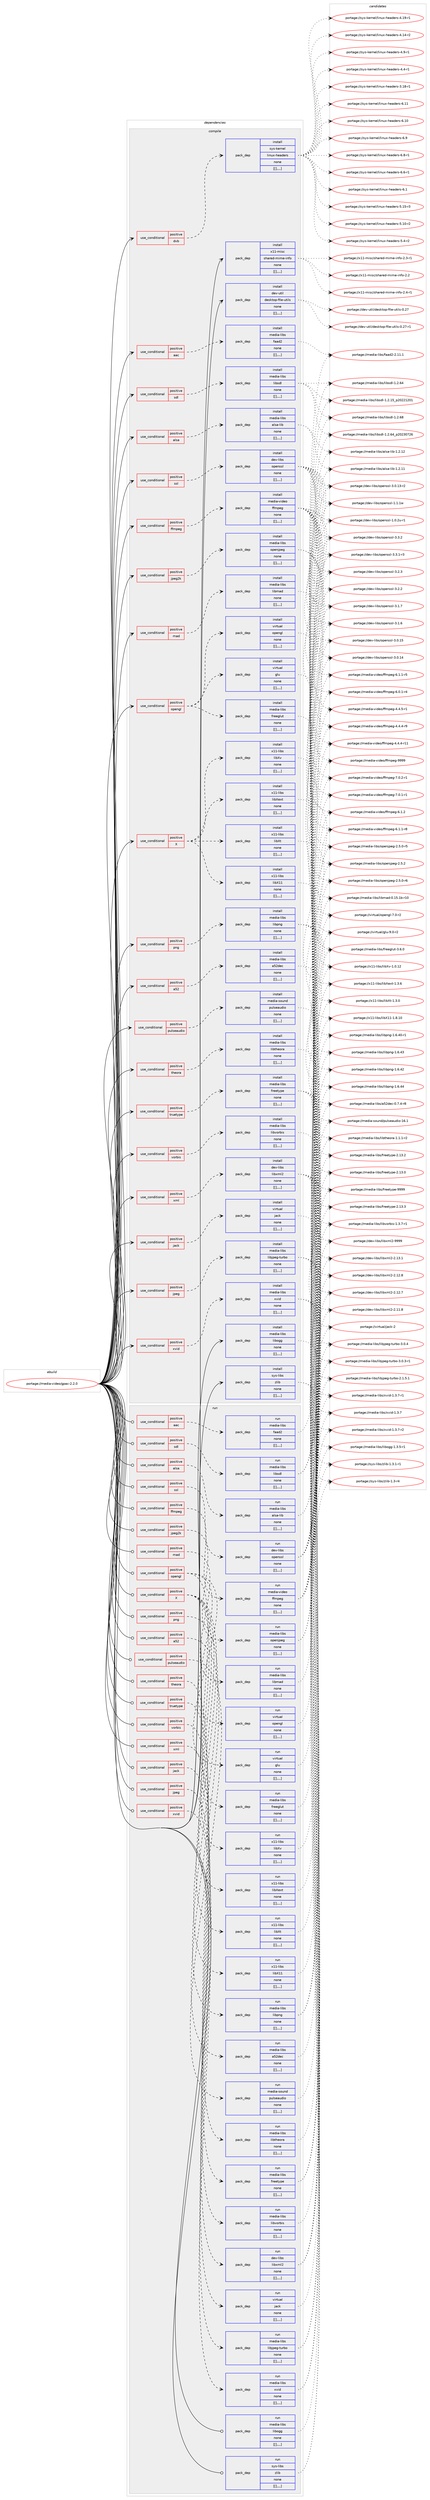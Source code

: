 digraph prolog {

# *************
# Graph options
# *************

newrank=true;
concentrate=true;
compound=true;
graph [rankdir=LR,fontname=Helvetica,fontsize=10,ranksep=1.5];#, ranksep=2.5, nodesep=0.2];
edge  [arrowhead=vee];
node  [fontname=Helvetica,fontsize=10];

# **********
# The ebuild
# **********

subgraph cluster_leftcol {
color=gray;
label=<<i>ebuild</i>>;
id [label="portage://media-video/gpac-2.2.0", color=red, width=4, href="../media-video/gpac-2.2.0.svg"];
}

# ****************
# The dependencies
# ****************

subgraph cluster_midcol {
color=gray;
label=<<i>dependencies</i>>;
subgraph cluster_compile {
fillcolor="#eeeeee";
style=filled;
label=<<i>compile</i>>;
subgraph cond88923 {
dependency348484 [label=<<TABLE BORDER="0" CELLBORDER="1" CELLSPACING="0" CELLPADDING="4"><TR><TD ROWSPAN="3" CELLPADDING="10">use_conditional</TD></TR><TR><TD>positive</TD></TR><TR><TD>X</TD></TR></TABLE>>, shape=none, color=red];
subgraph pack256772 {
dependency348520 [label=<<TABLE BORDER="0" CELLBORDER="1" CELLSPACING="0" CELLPADDING="4" WIDTH="220"><TR><TD ROWSPAN="6" CELLPADDING="30">pack_dep</TD></TR><TR><TD WIDTH="110">install</TD></TR><TR><TD>x11-libs</TD></TR><TR><TD>libXt</TD></TR><TR><TD>none</TD></TR><TR><TD>[[],,,,]</TD></TR></TABLE>>, shape=none, color=blue];
}
dependency348484:e -> dependency348520:w [weight=20,style="dashed",arrowhead="vee"];
subgraph pack256787 {
dependency348553 [label=<<TABLE BORDER="0" CELLBORDER="1" CELLSPACING="0" CELLPADDING="4" WIDTH="220"><TR><TD ROWSPAN="6" CELLPADDING="30">pack_dep</TD></TR><TR><TD WIDTH="110">install</TD></TR><TR><TD>x11-libs</TD></TR><TR><TD>libX11</TD></TR><TR><TD>none</TD></TR><TR><TD>[[],,,,]</TD></TR></TABLE>>, shape=none, color=blue];
}
dependency348484:e -> dependency348553:w [weight=20,style="dashed",arrowhead="vee"];
subgraph pack256809 {
dependency348559 [label=<<TABLE BORDER="0" CELLBORDER="1" CELLSPACING="0" CELLPADDING="4" WIDTH="220"><TR><TD ROWSPAN="6" CELLPADDING="30">pack_dep</TD></TR><TR><TD WIDTH="110">install</TD></TR><TR><TD>x11-libs</TD></TR><TR><TD>libXv</TD></TR><TR><TD>none</TD></TR><TR><TD>[[],,,,]</TD></TR></TABLE>>, shape=none, color=blue];
}
dependency348484:e -> dependency348559:w [weight=20,style="dashed",arrowhead="vee"];
subgraph pack256810 {
dependency348565 [label=<<TABLE BORDER="0" CELLBORDER="1" CELLSPACING="0" CELLPADDING="4" WIDTH="220"><TR><TD ROWSPAN="6" CELLPADDING="30">pack_dep</TD></TR><TR><TD WIDTH="110">install</TD></TR><TR><TD>x11-libs</TD></TR><TR><TD>libXext</TD></TR><TR><TD>none</TD></TR><TR><TD>[[],,,,]</TD></TR></TABLE>>, shape=none, color=blue];
}
dependency348484:e -> dependency348565:w [weight=20,style="dashed",arrowhead="vee"];
}
id:e -> dependency348484:w [weight=20,style="solid",arrowhead="vee"];
subgraph cond88962 {
dependency348586 [label=<<TABLE BORDER="0" CELLBORDER="1" CELLSPACING="0" CELLPADDING="4"><TR><TD ROWSPAN="3" CELLPADDING="10">use_conditional</TD></TR><TR><TD>positive</TD></TR><TR><TD>a52</TD></TR></TABLE>>, shape=none, color=red];
subgraph pack256842 {
dependency348657 [label=<<TABLE BORDER="0" CELLBORDER="1" CELLSPACING="0" CELLPADDING="4" WIDTH="220"><TR><TD ROWSPAN="6" CELLPADDING="30">pack_dep</TD></TR><TR><TD WIDTH="110">install</TD></TR><TR><TD>media-libs</TD></TR><TR><TD>a52dec</TD></TR><TR><TD>none</TD></TR><TR><TD>[[],,,,]</TD></TR></TABLE>>, shape=none, color=blue];
}
dependency348586:e -> dependency348657:w [weight=20,style="dashed",arrowhead="vee"];
}
id:e -> dependency348586:w [weight=20,style="solid",arrowhead="vee"];
subgraph cond89003 {
dependency348718 [label=<<TABLE BORDER="0" CELLBORDER="1" CELLSPACING="0" CELLPADDING="4"><TR><TD ROWSPAN="3" CELLPADDING="10">use_conditional</TD></TR><TR><TD>positive</TD></TR><TR><TD>aac</TD></TR></TABLE>>, shape=none, color=red];
subgraph pack256915 {
dependency348721 [label=<<TABLE BORDER="0" CELLBORDER="1" CELLSPACING="0" CELLPADDING="4" WIDTH="220"><TR><TD ROWSPAN="6" CELLPADDING="30">pack_dep</TD></TR><TR><TD WIDTH="110">install</TD></TR><TR><TD>media-libs</TD></TR><TR><TD>faad2</TD></TR><TR><TD>none</TD></TR><TR><TD>[[],,,,]</TD></TR></TABLE>>, shape=none, color=blue];
}
dependency348718:e -> dependency348721:w [weight=20,style="dashed",arrowhead="vee"];
}
id:e -> dependency348718:w [weight=20,style="solid",arrowhead="vee"];
subgraph cond89023 {
dependency348793 [label=<<TABLE BORDER="0" CELLBORDER="1" CELLSPACING="0" CELLPADDING="4"><TR><TD ROWSPAN="3" CELLPADDING="10">use_conditional</TD></TR><TR><TD>positive</TD></TR><TR><TD>alsa</TD></TR></TABLE>>, shape=none, color=red];
subgraph pack256967 {
dependency348817 [label=<<TABLE BORDER="0" CELLBORDER="1" CELLSPACING="0" CELLPADDING="4" WIDTH="220"><TR><TD ROWSPAN="6" CELLPADDING="30">pack_dep</TD></TR><TR><TD WIDTH="110">install</TD></TR><TR><TD>media-libs</TD></TR><TR><TD>alsa-lib</TD></TR><TR><TD>none</TD></TR><TR><TD>[[],,,,]</TD></TR></TABLE>>, shape=none, color=blue];
}
dependency348793:e -> dependency348817:w [weight=20,style="dashed",arrowhead="vee"];
}
id:e -> dependency348793:w [weight=20,style="solid",arrowhead="vee"];
subgraph cond89063 {
dependency348871 [label=<<TABLE BORDER="0" CELLBORDER="1" CELLSPACING="0" CELLPADDING="4"><TR><TD ROWSPAN="3" CELLPADDING="10">use_conditional</TD></TR><TR><TD>positive</TD></TR><TR><TD>dvb</TD></TR></TABLE>>, shape=none, color=red];
subgraph pack257032 {
dependency348891 [label=<<TABLE BORDER="0" CELLBORDER="1" CELLSPACING="0" CELLPADDING="4" WIDTH="220"><TR><TD ROWSPAN="6" CELLPADDING="30">pack_dep</TD></TR><TR><TD WIDTH="110">install</TD></TR><TR><TD>sys-kernel</TD></TR><TR><TD>linux-headers</TD></TR><TR><TD>none</TD></TR><TR><TD>[[],,,,]</TD></TR></TABLE>>, shape=none, color=blue];
}
dependency348871:e -> dependency348891:w [weight=20,style="dashed",arrowhead="vee"];
}
id:e -> dependency348871:w [weight=20,style="solid",arrowhead="vee"];
subgraph cond89072 {
dependency348899 [label=<<TABLE BORDER="0" CELLBORDER="1" CELLSPACING="0" CELLPADDING="4"><TR><TD ROWSPAN="3" CELLPADDING="10">use_conditional</TD></TR><TR><TD>positive</TD></TR><TR><TD>ffmpeg</TD></TR></TABLE>>, shape=none, color=red];
subgraph pack257056 {
dependency348963 [label=<<TABLE BORDER="0" CELLBORDER="1" CELLSPACING="0" CELLPADDING="4" WIDTH="220"><TR><TD ROWSPAN="6" CELLPADDING="30">pack_dep</TD></TR><TR><TD WIDTH="110">install</TD></TR><TR><TD>media-video</TD></TR><TR><TD>ffmpeg</TD></TR><TR><TD>none</TD></TR><TR><TD>[[],,,,]</TD></TR></TABLE>>, shape=none, color=blue];
}
dependency348899:e -> dependency348963:w [weight=20,style="dashed",arrowhead="vee"];
}
id:e -> dependency348899:w [weight=20,style="solid",arrowhead="vee"];
subgraph cond89088 {
dependency349064 [label=<<TABLE BORDER="0" CELLBORDER="1" CELLSPACING="0" CELLPADDING="4"><TR><TD ROWSPAN="3" CELLPADDING="10">use_conditional</TD></TR><TR><TD>positive</TD></TR><TR><TD>jack</TD></TR></TABLE>>, shape=none, color=red];
subgraph pack257159 {
dependency349089 [label=<<TABLE BORDER="0" CELLBORDER="1" CELLSPACING="0" CELLPADDING="4" WIDTH="220"><TR><TD ROWSPAN="6" CELLPADDING="30">pack_dep</TD></TR><TR><TD WIDTH="110">install</TD></TR><TR><TD>virtual</TD></TR><TR><TD>jack</TD></TR><TR><TD>none</TD></TR><TR><TD>[[],,,,]</TD></TR></TABLE>>, shape=none, color=blue];
}
dependency349064:e -> dependency349089:w [weight=20,style="dashed",arrowhead="vee"];
}
id:e -> dependency349064:w [weight=20,style="solid",arrowhead="vee"];
subgraph cond89131 {
dependency349108 [label=<<TABLE BORDER="0" CELLBORDER="1" CELLSPACING="0" CELLPADDING="4"><TR><TD ROWSPAN="3" CELLPADDING="10">use_conditional</TD></TR><TR><TD>positive</TD></TR><TR><TD>jpeg</TD></TR></TABLE>>, shape=none, color=red];
subgraph pack257200 {
dependency349218 [label=<<TABLE BORDER="0" CELLBORDER="1" CELLSPACING="0" CELLPADDING="4" WIDTH="220"><TR><TD ROWSPAN="6" CELLPADDING="30">pack_dep</TD></TR><TR><TD WIDTH="110">install</TD></TR><TR><TD>media-libs</TD></TR><TR><TD>libjpeg-turbo</TD></TR><TR><TD>none</TD></TR><TR><TD>[[],,,,]</TD></TR></TABLE>>, shape=none, color=blue];
}
dependency349108:e -> dependency349218:w [weight=20,style="dashed",arrowhead="vee"];
}
id:e -> dependency349108:w [weight=20,style="solid",arrowhead="vee"];
subgraph cond89172 {
dependency349228 [label=<<TABLE BORDER="0" CELLBORDER="1" CELLSPACING="0" CELLPADDING="4"><TR><TD ROWSPAN="3" CELLPADDING="10">use_conditional</TD></TR><TR><TD>positive</TD></TR><TR><TD>jpeg2k</TD></TR></TABLE>>, shape=none, color=red];
subgraph pack257264 {
dependency349233 [label=<<TABLE BORDER="0" CELLBORDER="1" CELLSPACING="0" CELLPADDING="4" WIDTH="220"><TR><TD ROWSPAN="6" CELLPADDING="30">pack_dep</TD></TR><TR><TD WIDTH="110">install</TD></TR><TR><TD>media-libs</TD></TR><TR><TD>openjpeg</TD></TR><TR><TD>none</TD></TR><TR><TD>[[],,,,]</TD></TR></TABLE>>, shape=none, color=blue];
}
dependency349228:e -> dependency349233:w [weight=20,style="dashed",arrowhead="vee"];
}
id:e -> dependency349228:w [weight=20,style="solid",arrowhead="vee"];
subgraph cond89176 {
dependency349237 [label=<<TABLE BORDER="0" CELLBORDER="1" CELLSPACING="0" CELLPADDING="4"><TR><TD ROWSPAN="3" CELLPADDING="10">use_conditional</TD></TR><TR><TD>positive</TD></TR><TR><TD>mad</TD></TR></TABLE>>, shape=none, color=red];
subgraph pack257269 {
dependency349240 [label=<<TABLE BORDER="0" CELLBORDER="1" CELLSPACING="0" CELLPADDING="4" WIDTH="220"><TR><TD ROWSPAN="6" CELLPADDING="30">pack_dep</TD></TR><TR><TD WIDTH="110">install</TD></TR><TR><TD>media-libs</TD></TR><TR><TD>libmad</TD></TR><TR><TD>none</TD></TR><TR><TD>[[],,,,]</TD></TR></TABLE>>, shape=none, color=blue];
}
dependency349237:e -> dependency349240:w [weight=20,style="dashed",arrowhead="vee"];
}
id:e -> dependency349237:w [weight=20,style="solid",arrowhead="vee"];
subgraph cond89180 {
dependency349268 [label=<<TABLE BORDER="0" CELLBORDER="1" CELLSPACING="0" CELLPADDING="4"><TR><TD ROWSPAN="3" CELLPADDING="10">use_conditional</TD></TR><TR><TD>positive</TD></TR><TR><TD>opengl</TD></TR></TABLE>>, shape=none, color=red];
subgraph pack257292 {
dependency349270 [label=<<TABLE BORDER="0" CELLBORDER="1" CELLSPACING="0" CELLPADDING="4" WIDTH="220"><TR><TD ROWSPAN="6" CELLPADDING="30">pack_dep</TD></TR><TR><TD WIDTH="110">install</TD></TR><TR><TD>media-libs</TD></TR><TR><TD>freeglut</TD></TR><TR><TD>none</TD></TR><TR><TD>[[],,,,]</TD></TR></TABLE>>, shape=none, color=blue];
}
dependency349268:e -> dependency349270:w [weight=20,style="dashed",arrowhead="vee"];
subgraph pack257362 {
dependency349397 [label=<<TABLE BORDER="0" CELLBORDER="1" CELLSPACING="0" CELLPADDING="4" WIDTH="220"><TR><TD ROWSPAN="6" CELLPADDING="30">pack_dep</TD></TR><TR><TD WIDTH="110">install</TD></TR><TR><TD>virtual</TD></TR><TR><TD>glu</TD></TR><TR><TD>none</TD></TR><TR><TD>[[],,,,]</TD></TR></TABLE>>, shape=none, color=blue];
}
dependency349268:e -> dependency349397:w [weight=20,style="dashed",arrowhead="vee"];
subgraph pack257424 {
dependency349486 [label=<<TABLE BORDER="0" CELLBORDER="1" CELLSPACING="0" CELLPADDING="4" WIDTH="220"><TR><TD ROWSPAN="6" CELLPADDING="30">pack_dep</TD></TR><TR><TD WIDTH="110">install</TD></TR><TR><TD>virtual</TD></TR><TR><TD>opengl</TD></TR><TR><TD>none</TD></TR><TR><TD>[[],,,,]</TD></TR></TABLE>>, shape=none, color=blue];
}
dependency349268:e -> dependency349486:w [weight=20,style="dashed",arrowhead="vee"];
}
id:e -> dependency349268:w [weight=20,style="solid",arrowhead="vee"];
subgraph cond89302 {
dependency349643 [label=<<TABLE BORDER="0" CELLBORDER="1" CELLSPACING="0" CELLPADDING="4"><TR><TD ROWSPAN="3" CELLPADDING="10">use_conditional</TD></TR><TR><TD>positive</TD></TR><TR><TD>png</TD></TR></TABLE>>, shape=none, color=red];
subgraph pack257586 {
dependency349717 [label=<<TABLE BORDER="0" CELLBORDER="1" CELLSPACING="0" CELLPADDING="4" WIDTH="220"><TR><TD ROWSPAN="6" CELLPADDING="30">pack_dep</TD></TR><TR><TD WIDTH="110">install</TD></TR><TR><TD>media-libs</TD></TR><TR><TD>libpng</TD></TR><TR><TD>none</TD></TR><TR><TD>[[],,,,]</TD></TR></TABLE>>, shape=none, color=blue];
}
dependency349643:e -> dependency349717:w [weight=20,style="dashed",arrowhead="vee"];
}
id:e -> dependency349643:w [weight=20,style="solid",arrowhead="vee"];
subgraph cond89334 {
dependency349754 [label=<<TABLE BORDER="0" CELLBORDER="1" CELLSPACING="0" CELLPADDING="4"><TR><TD ROWSPAN="3" CELLPADDING="10">use_conditional</TD></TR><TR><TD>positive</TD></TR><TR><TD>pulseaudio</TD></TR></TABLE>>, shape=none, color=red];
subgraph pack257624 {
dependency349761 [label=<<TABLE BORDER="0" CELLBORDER="1" CELLSPACING="0" CELLPADDING="4" WIDTH="220"><TR><TD ROWSPAN="6" CELLPADDING="30">pack_dep</TD></TR><TR><TD WIDTH="110">install</TD></TR><TR><TD>media-sound</TD></TR><TR><TD>pulseaudio</TD></TR><TR><TD>none</TD></TR><TR><TD>[[],,,,]</TD></TR></TABLE>>, shape=none, color=blue];
}
dependency349754:e -> dependency349761:w [weight=20,style="dashed",arrowhead="vee"];
}
id:e -> dependency349754:w [weight=20,style="solid",arrowhead="vee"];
subgraph cond89343 {
dependency349766 [label=<<TABLE BORDER="0" CELLBORDER="1" CELLSPACING="0" CELLPADDING="4"><TR><TD ROWSPAN="3" CELLPADDING="10">use_conditional</TD></TR><TR><TD>positive</TD></TR><TR><TD>sdl</TD></TR></TABLE>>, shape=none, color=red];
subgraph pack257680 {
dependency349882 [label=<<TABLE BORDER="0" CELLBORDER="1" CELLSPACING="0" CELLPADDING="4" WIDTH="220"><TR><TD ROWSPAN="6" CELLPADDING="30">pack_dep</TD></TR><TR><TD WIDTH="110">install</TD></TR><TR><TD>media-libs</TD></TR><TR><TD>libsdl</TD></TR><TR><TD>none</TD></TR><TR><TD>[[],,,,]</TD></TR></TABLE>>, shape=none, color=blue];
}
dependency349766:e -> dependency349882:w [weight=20,style="dashed",arrowhead="vee"];
}
id:e -> dependency349766:w [weight=20,style="solid",arrowhead="vee"];
subgraph cond89400 {
dependency349981 [label=<<TABLE BORDER="0" CELLBORDER="1" CELLSPACING="0" CELLPADDING="4"><TR><TD ROWSPAN="3" CELLPADDING="10">use_conditional</TD></TR><TR><TD>positive</TD></TR><TR><TD>ssl</TD></TR></TABLE>>, shape=none, color=red];
subgraph pack257794 {
dependency350054 [label=<<TABLE BORDER="0" CELLBORDER="1" CELLSPACING="0" CELLPADDING="4" WIDTH="220"><TR><TD ROWSPAN="6" CELLPADDING="30">pack_dep</TD></TR><TR><TD WIDTH="110">install</TD></TR><TR><TD>dev-libs</TD></TR><TR><TD>openssl</TD></TR><TR><TD>none</TD></TR><TR><TD>[[],,,,]</TD></TR></TABLE>>, shape=none, color=blue];
}
dependency349981:e -> dependency350054:w [weight=20,style="dashed",arrowhead="vee"];
}
id:e -> dependency349981:w [weight=20,style="solid",arrowhead="vee"];
subgraph cond89443 {
dependency350099 [label=<<TABLE BORDER="0" CELLBORDER="1" CELLSPACING="0" CELLPADDING="4"><TR><TD ROWSPAN="3" CELLPADDING="10">use_conditional</TD></TR><TR><TD>positive</TD></TR><TR><TD>theora</TD></TR></TABLE>>, shape=none, color=red];
subgraph pack257879 {
dependency350210 [label=<<TABLE BORDER="0" CELLBORDER="1" CELLSPACING="0" CELLPADDING="4" WIDTH="220"><TR><TD ROWSPAN="6" CELLPADDING="30">pack_dep</TD></TR><TR><TD WIDTH="110">install</TD></TR><TR><TD>media-libs</TD></TR><TR><TD>libtheora</TD></TR><TR><TD>none</TD></TR><TR><TD>[[],,,,]</TD></TR></TABLE>>, shape=none, color=blue];
}
dependency350099:e -> dependency350210:w [weight=20,style="dashed",arrowhead="vee"];
}
id:e -> dependency350099:w [weight=20,style="solid",arrowhead="vee"];
subgraph cond89483 {
dependency350280 [label=<<TABLE BORDER="0" CELLBORDER="1" CELLSPACING="0" CELLPADDING="4"><TR><TD ROWSPAN="3" CELLPADDING="10">use_conditional</TD></TR><TR><TD>positive</TD></TR><TR><TD>truetype</TD></TR></TABLE>>, shape=none, color=red];
subgraph pack258006 {
dependency350306 [label=<<TABLE BORDER="0" CELLBORDER="1" CELLSPACING="0" CELLPADDING="4" WIDTH="220"><TR><TD ROWSPAN="6" CELLPADDING="30">pack_dep</TD></TR><TR><TD WIDTH="110">install</TD></TR><TR><TD>media-libs</TD></TR><TR><TD>freetype</TD></TR><TR><TD>none</TD></TR><TR><TD>[[],,,,]</TD></TR></TABLE>>, shape=none, color=blue];
}
dependency350280:e -> dependency350306:w [weight=20,style="dashed",arrowhead="vee"];
}
id:e -> dependency350280:w [weight=20,style="solid",arrowhead="vee"];
subgraph cond89521 {
dependency350374 [label=<<TABLE BORDER="0" CELLBORDER="1" CELLSPACING="0" CELLPADDING="4"><TR><TD ROWSPAN="3" CELLPADDING="10">use_conditional</TD></TR><TR><TD>positive</TD></TR><TR><TD>vorbis</TD></TR></TABLE>>, shape=none, color=red];
subgraph pack258114 {
dependency350467 [label=<<TABLE BORDER="0" CELLBORDER="1" CELLSPACING="0" CELLPADDING="4" WIDTH="220"><TR><TD ROWSPAN="6" CELLPADDING="30">pack_dep</TD></TR><TR><TD WIDTH="110">install</TD></TR><TR><TD>media-libs</TD></TR><TR><TD>libvorbis</TD></TR><TR><TD>none</TD></TR><TR><TD>[[],,,,]</TD></TR></TABLE>>, shape=none, color=blue];
}
dependency350374:e -> dependency350467:w [weight=20,style="dashed",arrowhead="vee"];
}
id:e -> dependency350374:w [weight=20,style="solid",arrowhead="vee"];
subgraph cond89549 {
dependency350503 [label=<<TABLE BORDER="0" CELLBORDER="1" CELLSPACING="0" CELLPADDING="4"><TR><TD ROWSPAN="3" CELLPADDING="10">use_conditional</TD></TR><TR><TD>positive</TD></TR><TR><TD>xml</TD></TR></TABLE>>, shape=none, color=red];
subgraph pack258157 {
dependency350507 [label=<<TABLE BORDER="0" CELLBORDER="1" CELLSPACING="0" CELLPADDING="4" WIDTH="220"><TR><TD ROWSPAN="6" CELLPADDING="30">pack_dep</TD></TR><TR><TD WIDTH="110">install</TD></TR><TR><TD>dev-libs</TD></TR><TR><TD>libxml2</TD></TR><TR><TD>none</TD></TR><TR><TD>[[],,,,]</TD></TR></TABLE>>, shape=none, color=blue];
}
dependency350503:e -> dependency350507:w [weight=20,style="dashed",arrowhead="vee"];
}
id:e -> dependency350503:w [weight=20,style="solid",arrowhead="vee"];
subgraph cond89558 {
dependency350534 [label=<<TABLE BORDER="0" CELLBORDER="1" CELLSPACING="0" CELLPADDING="4"><TR><TD ROWSPAN="3" CELLPADDING="10">use_conditional</TD></TR><TR><TD>positive</TD></TR><TR><TD>xvid</TD></TR></TABLE>>, shape=none, color=red];
subgraph pack258181 {
dependency350536 [label=<<TABLE BORDER="0" CELLBORDER="1" CELLSPACING="0" CELLPADDING="4" WIDTH="220"><TR><TD ROWSPAN="6" CELLPADDING="30">pack_dep</TD></TR><TR><TD WIDTH="110">install</TD></TR><TR><TD>media-libs</TD></TR><TR><TD>xvid</TD></TR><TR><TD>none</TD></TR><TR><TD>[[],,,,]</TD></TR></TABLE>>, shape=none, color=blue];
}
dependency350534:e -> dependency350536:w [weight=20,style="dashed",arrowhead="vee"];
}
id:e -> dependency350534:w [weight=20,style="solid",arrowhead="vee"];
subgraph pack258204 {
dependency350565 [label=<<TABLE BORDER="0" CELLBORDER="1" CELLSPACING="0" CELLPADDING="4" WIDTH="220"><TR><TD ROWSPAN="6" CELLPADDING="30">pack_dep</TD></TR><TR><TD WIDTH="110">install</TD></TR><TR><TD>dev-util</TD></TR><TR><TD>desktop-file-utils</TD></TR><TR><TD>none</TD></TR><TR><TD>[[],,,,]</TD></TR></TABLE>>, shape=none, color=blue];
}
id:e -> dependency350565:w [weight=20,style="solid",arrowhead="vee"];
subgraph pack258209 {
dependency350571 [label=<<TABLE BORDER="0" CELLBORDER="1" CELLSPACING="0" CELLPADDING="4" WIDTH="220"><TR><TD ROWSPAN="6" CELLPADDING="30">pack_dep</TD></TR><TR><TD WIDTH="110">install</TD></TR><TR><TD>media-libs</TD></TR><TR><TD>libogg</TD></TR><TR><TD>none</TD></TR><TR><TD>[[],,,,]</TD></TR></TABLE>>, shape=none, color=blue];
}
id:e -> dependency350571:w [weight=20,style="solid",arrowhead="vee"];
subgraph pack258257 {
dependency350741 [label=<<TABLE BORDER="0" CELLBORDER="1" CELLSPACING="0" CELLPADDING="4" WIDTH="220"><TR><TD ROWSPAN="6" CELLPADDING="30">pack_dep</TD></TR><TR><TD WIDTH="110">install</TD></TR><TR><TD>sys-libs</TD></TR><TR><TD>zlib</TD></TR><TR><TD>none</TD></TR><TR><TD>[[],,,,]</TD></TR></TABLE>>, shape=none, color=blue];
}
id:e -> dependency350741:w [weight=20,style="solid",arrowhead="vee"];
subgraph pack258380 {
dependency350802 [label=<<TABLE BORDER="0" CELLBORDER="1" CELLSPACING="0" CELLPADDING="4" WIDTH="220"><TR><TD ROWSPAN="6" CELLPADDING="30">pack_dep</TD></TR><TR><TD WIDTH="110">install</TD></TR><TR><TD>x11-misc</TD></TR><TR><TD>shared-mime-info</TD></TR><TR><TD>none</TD></TR><TR><TD>[[],,,,]</TD></TR></TABLE>>, shape=none, color=blue];
}
id:e -> dependency350802:w [weight=20,style="solid",arrowhead="vee"];
}
subgraph cluster_compileandrun {
fillcolor="#eeeeee";
style=filled;
label=<<i>compile and run</i>>;
}
subgraph cluster_run {
fillcolor="#eeeeee";
style=filled;
label=<<i>run</i>>;
subgraph cond89645 {
dependency350873 [label=<<TABLE BORDER="0" CELLBORDER="1" CELLSPACING="0" CELLPADDING="4"><TR><TD ROWSPAN="3" CELLPADDING="10">use_conditional</TD></TR><TR><TD>positive</TD></TR><TR><TD>X</TD></TR></TABLE>>, shape=none, color=red];
subgraph pack258427 {
dependency350876 [label=<<TABLE BORDER="0" CELLBORDER="1" CELLSPACING="0" CELLPADDING="4" WIDTH="220"><TR><TD ROWSPAN="6" CELLPADDING="30">pack_dep</TD></TR><TR><TD WIDTH="110">run</TD></TR><TR><TD>x11-libs</TD></TR><TR><TD>libXt</TD></TR><TR><TD>none</TD></TR><TR><TD>[[],,,,]</TD></TR></TABLE>>, shape=none, color=blue];
}
dependency350873:e -> dependency350876:w [weight=20,style="dashed",arrowhead="vee"];
subgraph pack258435 {
dependency350903 [label=<<TABLE BORDER="0" CELLBORDER="1" CELLSPACING="0" CELLPADDING="4" WIDTH="220"><TR><TD ROWSPAN="6" CELLPADDING="30">pack_dep</TD></TR><TR><TD WIDTH="110">run</TD></TR><TR><TD>x11-libs</TD></TR><TR><TD>libX11</TD></TR><TR><TD>none</TD></TR><TR><TD>[[],,,,]</TD></TR></TABLE>>, shape=none, color=blue];
}
dependency350873:e -> dependency350903:w [weight=20,style="dashed",arrowhead="vee"];
subgraph pack258452 {
dependency350924 [label=<<TABLE BORDER="0" CELLBORDER="1" CELLSPACING="0" CELLPADDING="4" WIDTH="220"><TR><TD ROWSPAN="6" CELLPADDING="30">pack_dep</TD></TR><TR><TD WIDTH="110">run</TD></TR><TR><TD>x11-libs</TD></TR><TR><TD>libXv</TD></TR><TR><TD>none</TD></TR><TR><TD>[[],,,,]</TD></TR></TABLE>>, shape=none, color=blue];
}
dependency350873:e -> dependency350924:w [weight=20,style="dashed",arrowhead="vee"];
subgraph pack258469 {
dependency350969 [label=<<TABLE BORDER="0" CELLBORDER="1" CELLSPACING="0" CELLPADDING="4" WIDTH="220"><TR><TD ROWSPAN="6" CELLPADDING="30">pack_dep</TD></TR><TR><TD WIDTH="110">run</TD></TR><TR><TD>x11-libs</TD></TR><TR><TD>libXext</TD></TR><TR><TD>none</TD></TR><TR><TD>[[],,,,]</TD></TR></TABLE>>, shape=none, color=blue];
}
dependency350873:e -> dependency350969:w [weight=20,style="dashed",arrowhead="vee"];
}
id:e -> dependency350873:w [weight=20,style="solid",arrowhead="odot"];
subgraph cond89676 {
dependency350993 [label=<<TABLE BORDER="0" CELLBORDER="1" CELLSPACING="0" CELLPADDING="4"><TR><TD ROWSPAN="3" CELLPADDING="10">use_conditional</TD></TR><TR><TD>positive</TD></TR><TR><TD>a52</TD></TR></TABLE>>, shape=none, color=red];
subgraph pack258536 {
dependency351094 [label=<<TABLE BORDER="0" CELLBORDER="1" CELLSPACING="0" CELLPADDING="4" WIDTH="220"><TR><TD ROWSPAN="6" CELLPADDING="30">pack_dep</TD></TR><TR><TD WIDTH="110">run</TD></TR><TR><TD>media-libs</TD></TR><TR><TD>a52dec</TD></TR><TR><TD>none</TD></TR><TR><TD>[[],,,,]</TD></TR></TABLE>>, shape=none, color=blue];
}
dependency350993:e -> dependency351094:w [weight=20,style="dashed",arrowhead="vee"];
}
id:e -> dependency350993:w [weight=20,style="solid",arrowhead="odot"];
subgraph cond89726 {
dependency351156 [label=<<TABLE BORDER="0" CELLBORDER="1" CELLSPACING="0" CELLPADDING="4"><TR><TD ROWSPAN="3" CELLPADDING="10">use_conditional</TD></TR><TR><TD>positive</TD></TR><TR><TD>aac</TD></TR></TABLE>>, shape=none, color=red];
subgraph pack258635 {
dependency351183 [label=<<TABLE BORDER="0" CELLBORDER="1" CELLSPACING="0" CELLPADDING="4" WIDTH="220"><TR><TD ROWSPAN="6" CELLPADDING="30">pack_dep</TD></TR><TR><TD WIDTH="110">run</TD></TR><TR><TD>media-libs</TD></TR><TR><TD>faad2</TD></TR><TR><TD>none</TD></TR><TR><TD>[[],,,,]</TD></TR></TABLE>>, shape=none, color=blue];
}
dependency351156:e -> dependency351183:w [weight=20,style="dashed",arrowhead="vee"];
}
id:e -> dependency351156:w [weight=20,style="solid",arrowhead="odot"];
subgraph cond89754 {
dependency351227 [label=<<TABLE BORDER="0" CELLBORDER="1" CELLSPACING="0" CELLPADDING="4"><TR><TD ROWSPAN="3" CELLPADDING="10">use_conditional</TD></TR><TR><TD>positive</TD></TR><TR><TD>alsa</TD></TR></TABLE>>, shape=none, color=red];
subgraph pack258668 {
dependency351230 [label=<<TABLE BORDER="0" CELLBORDER="1" CELLSPACING="0" CELLPADDING="4" WIDTH="220"><TR><TD ROWSPAN="6" CELLPADDING="30">pack_dep</TD></TR><TR><TD WIDTH="110">run</TD></TR><TR><TD>media-libs</TD></TR><TR><TD>alsa-lib</TD></TR><TR><TD>none</TD></TR><TR><TD>[[],,,,]</TD></TR></TABLE>>, shape=none, color=blue];
}
dependency351227:e -> dependency351230:w [weight=20,style="dashed",arrowhead="vee"];
}
id:e -> dependency351227:w [weight=20,style="solid",arrowhead="odot"];
subgraph cond89772 {
dependency351254 [label=<<TABLE BORDER="0" CELLBORDER="1" CELLSPACING="0" CELLPADDING="4"><TR><TD ROWSPAN="3" CELLPADDING="10">use_conditional</TD></TR><TR><TD>positive</TD></TR><TR><TD>ffmpeg</TD></TR></TABLE>>, shape=none, color=red];
subgraph pack258739 {
dependency351344 [label=<<TABLE BORDER="0" CELLBORDER="1" CELLSPACING="0" CELLPADDING="4" WIDTH="220"><TR><TD ROWSPAN="6" CELLPADDING="30">pack_dep</TD></TR><TR><TD WIDTH="110">run</TD></TR><TR><TD>media-video</TD></TR><TR><TD>ffmpeg</TD></TR><TR><TD>none</TD></TR><TR><TD>[[],,,,]</TD></TR></TABLE>>, shape=none, color=blue];
}
dependency351254:e -> dependency351344:w [weight=20,style="dashed",arrowhead="vee"];
}
id:e -> dependency351254:w [weight=20,style="solid",arrowhead="odot"];
subgraph cond89803 {
dependency351388 [label=<<TABLE BORDER="0" CELLBORDER="1" CELLSPACING="0" CELLPADDING="4"><TR><TD ROWSPAN="3" CELLPADDING="10">use_conditional</TD></TR><TR><TD>positive</TD></TR><TR><TD>jack</TD></TR></TABLE>>, shape=none, color=red];
subgraph pack258787 {
dependency351471 [label=<<TABLE BORDER="0" CELLBORDER="1" CELLSPACING="0" CELLPADDING="4" WIDTH="220"><TR><TD ROWSPAN="6" CELLPADDING="30">pack_dep</TD></TR><TR><TD WIDTH="110">run</TD></TR><TR><TD>virtual</TD></TR><TR><TD>jack</TD></TR><TR><TD>none</TD></TR><TR><TD>[[],,,,]</TD></TR></TABLE>>, shape=none, color=blue];
}
dependency351388:e -> dependency351471:w [weight=20,style="dashed",arrowhead="vee"];
}
id:e -> dependency351388:w [weight=20,style="solid",arrowhead="odot"];
subgraph cond89854 {
dependency351474 [label=<<TABLE BORDER="0" CELLBORDER="1" CELLSPACING="0" CELLPADDING="4"><TR><TD ROWSPAN="3" CELLPADDING="10">use_conditional</TD></TR><TR><TD>positive</TD></TR><TR><TD>jpeg</TD></TR></TABLE>>, shape=none, color=red];
subgraph pack258855 {
dependency351591 [label=<<TABLE BORDER="0" CELLBORDER="1" CELLSPACING="0" CELLPADDING="4" WIDTH="220"><TR><TD ROWSPAN="6" CELLPADDING="30">pack_dep</TD></TR><TR><TD WIDTH="110">run</TD></TR><TR><TD>media-libs</TD></TR><TR><TD>libjpeg-turbo</TD></TR><TR><TD>none</TD></TR><TR><TD>[[],,,,]</TD></TR></TABLE>>, shape=none, color=blue];
}
dependency351474:e -> dependency351591:w [weight=20,style="dashed",arrowhead="vee"];
}
id:e -> dependency351474:w [weight=20,style="solid",arrowhead="odot"];
subgraph cond89924 {
dependency351698 [label=<<TABLE BORDER="0" CELLBORDER="1" CELLSPACING="0" CELLPADDING="4"><TR><TD ROWSPAN="3" CELLPADDING="10">use_conditional</TD></TR><TR><TD>positive</TD></TR><TR><TD>jpeg2k</TD></TR></TABLE>>, shape=none, color=red];
subgraph pack258974 {
dependency351761 [label=<<TABLE BORDER="0" CELLBORDER="1" CELLSPACING="0" CELLPADDING="4" WIDTH="220"><TR><TD ROWSPAN="6" CELLPADDING="30">pack_dep</TD></TR><TR><TD WIDTH="110">run</TD></TR><TR><TD>media-libs</TD></TR><TR><TD>openjpeg</TD></TR><TR><TD>none</TD></TR><TR><TD>[[],,,,]</TD></TR></TABLE>>, shape=none, color=blue];
}
dependency351698:e -> dependency351761:w [weight=20,style="dashed",arrowhead="vee"];
}
id:e -> dependency351698:w [weight=20,style="solid",arrowhead="odot"];
subgraph cond89961 {
dependency351767 [label=<<TABLE BORDER="0" CELLBORDER="1" CELLSPACING="0" CELLPADDING="4"><TR><TD ROWSPAN="3" CELLPADDING="10">use_conditional</TD></TR><TR><TD>positive</TD></TR><TR><TD>mad</TD></TR></TABLE>>, shape=none, color=red];
subgraph pack259003 {
dependency351789 [label=<<TABLE BORDER="0" CELLBORDER="1" CELLSPACING="0" CELLPADDING="4" WIDTH="220"><TR><TD ROWSPAN="6" CELLPADDING="30">pack_dep</TD></TR><TR><TD WIDTH="110">run</TD></TR><TR><TD>media-libs</TD></TR><TR><TD>libmad</TD></TR><TR><TD>none</TD></TR><TR><TD>[[],,,,]</TD></TR></TABLE>>, shape=none, color=blue];
}
dependency351767:e -> dependency351789:w [weight=20,style="dashed",arrowhead="vee"];
}
id:e -> dependency351767:w [weight=20,style="solid",arrowhead="odot"];
subgraph cond89985 {
dependency351880 [label=<<TABLE BORDER="0" CELLBORDER="1" CELLSPACING="0" CELLPADDING="4"><TR><TD ROWSPAN="3" CELLPADDING="10">use_conditional</TD></TR><TR><TD>positive</TD></TR><TR><TD>opengl</TD></TR></TABLE>>, shape=none, color=red];
subgraph pack259092 {
dependency351902 [label=<<TABLE BORDER="0" CELLBORDER="1" CELLSPACING="0" CELLPADDING="4" WIDTH="220"><TR><TD ROWSPAN="6" CELLPADDING="30">pack_dep</TD></TR><TR><TD WIDTH="110">run</TD></TR><TR><TD>media-libs</TD></TR><TR><TD>freeglut</TD></TR><TR><TD>none</TD></TR><TR><TD>[[],,,,]</TD></TR></TABLE>>, shape=none, color=blue];
}
dependency351880:e -> dependency351902:w [weight=20,style="dashed",arrowhead="vee"];
subgraph pack259108 {
dependency351952 [label=<<TABLE BORDER="0" CELLBORDER="1" CELLSPACING="0" CELLPADDING="4" WIDTH="220"><TR><TD ROWSPAN="6" CELLPADDING="30">pack_dep</TD></TR><TR><TD WIDTH="110">run</TD></TR><TR><TD>virtual</TD></TR><TR><TD>glu</TD></TR><TR><TD>none</TD></TR><TR><TD>[[],,,,]</TD></TR></TABLE>>, shape=none, color=blue];
}
dependency351880:e -> dependency351952:w [weight=20,style="dashed",arrowhead="vee"];
subgraph pack259122 {
dependency351994 [label=<<TABLE BORDER="0" CELLBORDER="1" CELLSPACING="0" CELLPADDING="4" WIDTH="220"><TR><TD ROWSPAN="6" CELLPADDING="30">pack_dep</TD></TR><TR><TD WIDTH="110">run</TD></TR><TR><TD>virtual</TD></TR><TR><TD>opengl</TD></TR><TR><TD>none</TD></TR><TR><TD>[[],,,,]</TD></TR></TABLE>>, shape=none, color=blue];
}
dependency351880:e -> dependency351994:w [weight=20,style="dashed",arrowhead="vee"];
}
id:e -> dependency351880:w [weight=20,style="solid",arrowhead="odot"];
subgraph cond90049 {
dependency352039 [label=<<TABLE BORDER="0" CELLBORDER="1" CELLSPACING="0" CELLPADDING="4"><TR><TD ROWSPAN="3" CELLPADDING="10">use_conditional</TD></TR><TR><TD>positive</TD></TR><TR><TD>png</TD></TR></TABLE>>, shape=none, color=red];
subgraph pack259176 {
dependency352061 [label=<<TABLE BORDER="0" CELLBORDER="1" CELLSPACING="0" CELLPADDING="4" WIDTH="220"><TR><TD ROWSPAN="6" CELLPADDING="30">pack_dep</TD></TR><TR><TD WIDTH="110">run</TD></TR><TR><TD>media-libs</TD></TR><TR><TD>libpng</TD></TR><TR><TD>none</TD></TR><TR><TD>[[],,,,]</TD></TR></TABLE>>, shape=none, color=blue];
}
dependency352039:e -> dependency352061:w [weight=20,style="dashed",arrowhead="vee"];
}
id:e -> dependency352039:w [weight=20,style="solid",arrowhead="odot"];
subgraph cond90077 {
dependency352086 [label=<<TABLE BORDER="0" CELLBORDER="1" CELLSPACING="0" CELLPADDING="4"><TR><TD ROWSPAN="3" CELLPADDING="10">use_conditional</TD></TR><TR><TD>positive</TD></TR><TR><TD>pulseaudio</TD></TR></TABLE>>, shape=none, color=red];
subgraph pack259209 {
dependency352088 [label=<<TABLE BORDER="0" CELLBORDER="1" CELLSPACING="0" CELLPADDING="4" WIDTH="220"><TR><TD ROWSPAN="6" CELLPADDING="30">pack_dep</TD></TR><TR><TD WIDTH="110">run</TD></TR><TR><TD>media-sound</TD></TR><TR><TD>pulseaudio</TD></TR><TR><TD>none</TD></TR><TR><TD>[[],,,,]</TD></TR></TABLE>>, shape=none, color=blue];
}
dependency352086:e -> dependency352088:w [weight=20,style="dashed",arrowhead="vee"];
}
id:e -> dependency352086:w [weight=20,style="solid",arrowhead="odot"];
subgraph cond90084 {
dependency352142 [label=<<TABLE BORDER="0" CELLBORDER="1" CELLSPACING="0" CELLPADDING="4"><TR><TD ROWSPAN="3" CELLPADDING="10">use_conditional</TD></TR><TR><TD>positive</TD></TR><TR><TD>sdl</TD></TR></TABLE>>, shape=none, color=red];
subgraph pack259256 {
dependency352177 [label=<<TABLE BORDER="0" CELLBORDER="1" CELLSPACING="0" CELLPADDING="4" WIDTH="220"><TR><TD ROWSPAN="6" CELLPADDING="30">pack_dep</TD></TR><TR><TD WIDTH="110">run</TD></TR><TR><TD>media-libs</TD></TR><TR><TD>libsdl</TD></TR><TR><TD>none</TD></TR><TR><TD>[[],,,,]</TD></TR></TABLE>>, shape=none, color=blue];
}
dependency352142:e -> dependency352177:w [weight=20,style="dashed",arrowhead="vee"];
}
id:e -> dependency352142:w [weight=20,style="solid",arrowhead="odot"];
subgraph cond90119 {
dependency352184 [label=<<TABLE BORDER="0" CELLBORDER="1" CELLSPACING="0" CELLPADDING="4"><TR><TD ROWSPAN="3" CELLPADDING="10">use_conditional</TD></TR><TR><TD>positive</TD></TR><TR><TD>ssl</TD></TR></TABLE>>, shape=none, color=red];
subgraph pack259273 {
dependency352206 [label=<<TABLE BORDER="0" CELLBORDER="1" CELLSPACING="0" CELLPADDING="4" WIDTH="220"><TR><TD ROWSPAN="6" CELLPADDING="30">pack_dep</TD></TR><TR><TD WIDTH="110">run</TD></TR><TR><TD>dev-libs</TD></TR><TR><TD>openssl</TD></TR><TR><TD>none</TD></TR><TR><TD>[[],,,,]</TD></TR></TABLE>>, shape=none, color=blue];
}
dependency352184:e -> dependency352206:w [weight=20,style="dashed",arrowhead="vee"];
}
id:e -> dependency352184:w [weight=20,style="solid",arrowhead="odot"];
subgraph cond90133 {
dependency352258 [label=<<TABLE BORDER="0" CELLBORDER="1" CELLSPACING="0" CELLPADDING="4"><TR><TD ROWSPAN="3" CELLPADDING="10">use_conditional</TD></TR><TR><TD>positive</TD></TR><TR><TD>theora</TD></TR></TABLE>>, shape=none, color=red];
subgraph pack259326 {
dependency352347 [label=<<TABLE BORDER="0" CELLBORDER="1" CELLSPACING="0" CELLPADDING="4" WIDTH="220"><TR><TD ROWSPAN="6" CELLPADDING="30">pack_dep</TD></TR><TR><TD WIDTH="110">run</TD></TR><TR><TD>media-libs</TD></TR><TR><TD>libtheora</TD></TR><TR><TD>none</TD></TR><TR><TD>[[],,,,]</TD></TR></TABLE>>, shape=none, color=blue];
}
dependency352258:e -> dependency352347:w [weight=20,style="dashed",arrowhead="vee"];
}
id:e -> dependency352258:w [weight=20,style="solid",arrowhead="odot"];
subgraph cond90193 {
dependency352382 [label=<<TABLE BORDER="0" CELLBORDER="1" CELLSPACING="0" CELLPADDING="4"><TR><TD ROWSPAN="3" CELLPADDING="10">use_conditional</TD></TR><TR><TD>positive</TD></TR><TR><TD>truetype</TD></TR></TABLE>>, shape=none, color=red];
subgraph pack259417 {
dependency352426 [label=<<TABLE BORDER="0" CELLBORDER="1" CELLSPACING="0" CELLPADDING="4" WIDTH="220"><TR><TD ROWSPAN="6" CELLPADDING="30">pack_dep</TD></TR><TR><TD WIDTH="110">run</TD></TR><TR><TD>media-libs</TD></TR><TR><TD>freetype</TD></TR><TR><TD>none</TD></TR><TR><TD>[[],,,,]</TD></TR></TABLE>>, shape=none, color=blue];
}
dependency352382:e -> dependency352426:w [weight=20,style="dashed",arrowhead="vee"];
}
id:e -> dependency352382:w [weight=20,style="solid",arrowhead="odot"];
subgraph cond90218 {
dependency352472 [label=<<TABLE BORDER="0" CELLBORDER="1" CELLSPACING="0" CELLPADDING="4"><TR><TD ROWSPAN="3" CELLPADDING="10">use_conditional</TD></TR><TR><TD>positive</TD></TR><TR><TD>vorbis</TD></TR></TABLE>>, shape=none, color=red];
subgraph pack259478 {
dependency352519 [label=<<TABLE BORDER="0" CELLBORDER="1" CELLSPACING="0" CELLPADDING="4" WIDTH="220"><TR><TD ROWSPAN="6" CELLPADDING="30">pack_dep</TD></TR><TR><TD WIDTH="110">run</TD></TR><TR><TD>media-libs</TD></TR><TR><TD>libvorbis</TD></TR><TR><TD>none</TD></TR><TR><TD>[[],,,,]</TD></TR></TABLE>>, shape=none, color=blue];
}
dependency352472:e -> dependency352519:w [weight=20,style="dashed",arrowhead="vee"];
}
id:e -> dependency352472:w [weight=20,style="solid",arrowhead="odot"];
subgraph cond90241 {
dependency352545 [label=<<TABLE BORDER="0" CELLBORDER="1" CELLSPACING="0" CELLPADDING="4"><TR><TD ROWSPAN="3" CELLPADDING="10">use_conditional</TD></TR><TR><TD>positive</TD></TR><TR><TD>xml</TD></TR></TABLE>>, shape=none, color=red];
subgraph pack259516 {
dependency352609 [label=<<TABLE BORDER="0" CELLBORDER="1" CELLSPACING="0" CELLPADDING="4" WIDTH="220"><TR><TD ROWSPAN="6" CELLPADDING="30">pack_dep</TD></TR><TR><TD WIDTH="110">run</TD></TR><TR><TD>dev-libs</TD></TR><TR><TD>libxml2</TD></TR><TR><TD>none</TD></TR><TR><TD>[[],,,,]</TD></TR></TABLE>>, shape=none, color=blue];
}
dependency352545:e -> dependency352609:w [weight=20,style="dashed",arrowhead="vee"];
}
id:e -> dependency352545:w [weight=20,style="solid",arrowhead="odot"];
subgraph cond90286 {
dependency352616 [label=<<TABLE BORDER="0" CELLBORDER="1" CELLSPACING="0" CELLPADDING="4"><TR><TD ROWSPAN="3" CELLPADDING="10">use_conditional</TD></TR><TR><TD>positive</TD></TR><TR><TD>xvid</TD></TR></TABLE>>, shape=none, color=red];
subgraph pack259536 {
dependency352663 [label=<<TABLE BORDER="0" CELLBORDER="1" CELLSPACING="0" CELLPADDING="4" WIDTH="220"><TR><TD ROWSPAN="6" CELLPADDING="30">pack_dep</TD></TR><TR><TD WIDTH="110">run</TD></TR><TR><TD>media-libs</TD></TR><TR><TD>xvid</TD></TR><TR><TD>none</TD></TR><TR><TD>[[],,,,]</TD></TR></TABLE>>, shape=none, color=blue];
}
dependency352616:e -> dependency352663:w [weight=20,style="dashed",arrowhead="vee"];
}
id:e -> dependency352616:w [weight=20,style="solid",arrowhead="odot"];
subgraph pack259596 {
dependency352727 [label=<<TABLE BORDER="0" CELLBORDER="1" CELLSPACING="0" CELLPADDING="4" WIDTH="220"><TR><TD ROWSPAN="6" CELLPADDING="30">pack_dep</TD></TR><TR><TD WIDTH="110">run</TD></TR><TR><TD>media-libs</TD></TR><TR><TD>libogg</TD></TR><TR><TD>none</TD></TR><TR><TD>[[],,,,]</TD></TR></TABLE>>, shape=none, color=blue];
}
id:e -> dependency352727:w [weight=20,style="solid",arrowhead="odot"];
subgraph pack259621 {
dependency352750 [label=<<TABLE BORDER="0" CELLBORDER="1" CELLSPACING="0" CELLPADDING="4" WIDTH="220"><TR><TD ROWSPAN="6" CELLPADDING="30">pack_dep</TD></TR><TR><TD WIDTH="110">run</TD></TR><TR><TD>sys-libs</TD></TR><TR><TD>zlib</TD></TR><TR><TD>none</TD></TR><TR><TD>[[],,,,]</TD></TR></TABLE>>, shape=none, color=blue];
}
id:e -> dependency352750:w [weight=20,style="solid",arrowhead="odot"];
}
}

# **************
# The candidates
# **************

subgraph cluster_choices {
rank=same;
color=gray;
label=<<i>candidates</i>>;

subgraph choice257465 {
color=black;
nodesep=1;
choice12049494510810598115471081059888116454946514648 [label="portage://x11-libs/libXt-1.3.0", color=red, width=4,href="../x11-libs/libXt-1.3.0.svg"];
dependency348520:e -> choice12049494510810598115471081059888116454946514648:w [style=dotted,weight="100"];
}
subgraph choice257466 {
color=black;
nodesep=1;
choice12049494510810598115471081059888494945494656464948 [label="portage://x11-libs/libX11-1.8.10", color=red, width=4,href="../x11-libs/libX11-1.8.10.svg"];
dependency348553:e -> choice12049494510810598115471081059888494945494656464948:w [style=dotted,weight="100"];
}
subgraph choice257467 {
color=black;
nodesep=1;
choice1204949451081059811547108105988811845494648464950 [label="portage://x11-libs/libXv-1.0.12", color=red, width=4,href="../x11-libs/libXv-1.0.12.svg"];
dependency348559:e -> choice1204949451081059811547108105988811845494648464950:w [style=dotted,weight="100"];
}
subgraph choice257480 {
color=black;
nodesep=1;
choice12049494510810598115471081059888101120116454946514654 [label="portage://x11-libs/libXext-1.3.6", color=red, width=4,href="../x11-libs/libXext-1.3.6.svg"];
dependency348565:e -> choice12049494510810598115471081059888101120116454946514654:w [style=dotted,weight="100"];
}
subgraph choice257482 {
color=black;
nodesep=1;
choice10910110010597451081059811547975350100101994548465546524511456 [label="portage://media-libs/a52dec-0.7.4-r8", color=red, width=4,href="../media-libs/a52dec-0.7.4-r8.svg"];
dependency348657:e -> choice10910110010597451081059811547975350100101994548465546524511456:w [style=dotted,weight="100"];
}
subgraph choice257484 {
color=black;
nodesep=1;
choice1091011001059745108105981154710297971005045504649494649 [label="portage://media-libs/faad2-2.11.1", color=red, width=4,href="../media-libs/faad2-2.11.1.svg"];
dependency348721:e -> choice1091011001059745108105981154710297971005045504649494649:w [style=dotted,weight="100"];
}
subgraph choice257495 {
color=black;
nodesep=1;
choice109101100105974510810598115479710811597451081059845494650464950 [label="portage://media-libs/alsa-lib-1.2.12", color=red, width=4,href="../media-libs/alsa-lib-1.2.12.svg"];
choice109101100105974510810598115479710811597451081059845494650464949 [label="portage://media-libs/alsa-lib-1.2.11", color=red, width=4,href="../media-libs/alsa-lib-1.2.11.svg"];
dependency348817:e -> choice109101100105974510810598115479710811597451081059845494650464950:w [style=dotted,weight="100"];
dependency348817:e -> choice109101100105974510810598115479710811597451081059845494650464949:w [style=dotted,weight="100"];
}
subgraph choice257525 {
color=black;
nodesep=1;
choice115121115451071011141101011084710810511011712045104101971001011141154554464949 [label="portage://sys-kernel/linux-headers-6.11", color=red, width=4,href="../sys-kernel/linux-headers-6.11.svg"];
choice115121115451071011141101011084710810511011712045104101971001011141154554464948 [label="portage://sys-kernel/linux-headers-6.10", color=red, width=4,href="../sys-kernel/linux-headers-6.10.svg"];
choice1151211154510710111411010110847108105110117120451041019710010111411545544657 [label="portage://sys-kernel/linux-headers-6.9", color=red, width=4,href="../sys-kernel/linux-headers-6.9.svg"];
choice11512111545107101114110101108471081051101171204510410197100101114115455446564511449 [label="portage://sys-kernel/linux-headers-6.8-r1", color=red, width=4,href="../sys-kernel/linux-headers-6.8-r1.svg"];
choice11512111545107101114110101108471081051101171204510410197100101114115455446544511449 [label="portage://sys-kernel/linux-headers-6.6-r1", color=red, width=4,href="../sys-kernel/linux-headers-6.6-r1.svg"];
choice1151211154510710111411010110847108105110117120451041019710010111411545544649 [label="portage://sys-kernel/linux-headers-6.1", color=red, width=4,href="../sys-kernel/linux-headers-6.1.svg"];
choice1151211154510710111411010110847108105110117120451041019710010111411545534649534511451 [label="portage://sys-kernel/linux-headers-5.15-r3", color=red, width=4,href="../sys-kernel/linux-headers-5.15-r3.svg"];
choice1151211154510710111411010110847108105110117120451041019710010111411545534649484511450 [label="portage://sys-kernel/linux-headers-5.10-r2", color=red, width=4,href="../sys-kernel/linux-headers-5.10-r2.svg"];
choice11512111545107101114110101108471081051101171204510410197100101114115455346524511450 [label="portage://sys-kernel/linux-headers-5.4-r2", color=red, width=4,href="../sys-kernel/linux-headers-5.4-r2.svg"];
choice1151211154510710111411010110847108105110117120451041019710010111411545524649574511449 [label="portage://sys-kernel/linux-headers-4.19-r1", color=red, width=4,href="../sys-kernel/linux-headers-4.19-r1.svg"];
choice1151211154510710111411010110847108105110117120451041019710010111411545524649524511450 [label="portage://sys-kernel/linux-headers-4.14-r2", color=red, width=4,href="../sys-kernel/linux-headers-4.14-r2.svg"];
choice11512111545107101114110101108471081051101171204510410197100101114115455246574511449 [label="portage://sys-kernel/linux-headers-4.9-r1", color=red, width=4,href="../sys-kernel/linux-headers-4.9-r1.svg"];
choice11512111545107101114110101108471081051101171204510410197100101114115455246524511449 [label="portage://sys-kernel/linux-headers-4.4-r1", color=red, width=4,href="../sys-kernel/linux-headers-4.4-r1.svg"];
choice1151211154510710111411010110847108105110117120451041019710010111411545514649564511449 [label="portage://sys-kernel/linux-headers-3.18-r1", color=red, width=4,href="../sys-kernel/linux-headers-3.18-r1.svg"];
dependency348891:e -> choice115121115451071011141101011084710810511011712045104101971001011141154554464949:w [style=dotted,weight="100"];
dependency348891:e -> choice115121115451071011141101011084710810511011712045104101971001011141154554464948:w [style=dotted,weight="100"];
dependency348891:e -> choice1151211154510710111411010110847108105110117120451041019710010111411545544657:w [style=dotted,weight="100"];
dependency348891:e -> choice11512111545107101114110101108471081051101171204510410197100101114115455446564511449:w [style=dotted,weight="100"];
dependency348891:e -> choice11512111545107101114110101108471081051101171204510410197100101114115455446544511449:w [style=dotted,weight="100"];
dependency348891:e -> choice1151211154510710111411010110847108105110117120451041019710010111411545544649:w [style=dotted,weight="100"];
dependency348891:e -> choice1151211154510710111411010110847108105110117120451041019710010111411545534649534511451:w [style=dotted,weight="100"];
dependency348891:e -> choice1151211154510710111411010110847108105110117120451041019710010111411545534649484511450:w [style=dotted,weight="100"];
dependency348891:e -> choice11512111545107101114110101108471081051101171204510410197100101114115455346524511450:w [style=dotted,weight="100"];
dependency348891:e -> choice1151211154510710111411010110847108105110117120451041019710010111411545524649574511449:w [style=dotted,weight="100"];
dependency348891:e -> choice1151211154510710111411010110847108105110117120451041019710010111411545524649524511450:w [style=dotted,weight="100"];
dependency348891:e -> choice11512111545107101114110101108471081051101171204510410197100101114115455246574511449:w [style=dotted,weight="100"];
dependency348891:e -> choice11512111545107101114110101108471081051101171204510410197100101114115455246524511449:w [style=dotted,weight="100"];
dependency348891:e -> choice1151211154510710111411010110847108105110117120451041019710010111411545514649564511449:w [style=dotted,weight="100"];
}
subgraph choice257567 {
color=black;
nodesep=1;
choice1091011001059745118105100101111471021021091121011034557575757 [label="portage://media-video/ffmpeg-9999", color=red, width=4,href="../media-video/ffmpeg-9999.svg"];
choice1091011001059745118105100101111471021021091121011034555464846504511449 [label="portage://media-video/ffmpeg-7.0.2-r1", color=red, width=4,href="../media-video/ffmpeg-7.0.2-r1.svg"];
choice1091011001059745118105100101111471021021091121011034555464846494511449 [label="portage://media-video/ffmpeg-7.0.1-r1", color=red, width=4,href="../media-video/ffmpeg-7.0.1-r1.svg"];
choice109101100105974511810510010111147102102109112101103455446494650 [label="portage://media-video/ffmpeg-6.1.2", color=red, width=4,href="../media-video/ffmpeg-6.1.2.svg"];
choice1091011001059745118105100101111471021021091121011034554464946494511456 [label="portage://media-video/ffmpeg-6.1.1-r8", color=red, width=4,href="../media-video/ffmpeg-6.1.1-r8.svg"];
choice1091011001059745118105100101111471021021091121011034554464946494511453 [label="portage://media-video/ffmpeg-6.1.1-r5", color=red, width=4,href="../media-video/ffmpeg-6.1.1-r5.svg"];
choice1091011001059745118105100101111471021021091121011034554464846494511452 [label="portage://media-video/ffmpeg-6.0.1-r4", color=red, width=4,href="../media-video/ffmpeg-6.0.1-r4.svg"];
choice1091011001059745118105100101111471021021091121011034552465246534511449 [label="portage://media-video/ffmpeg-4.4.5-r1", color=red, width=4,href="../media-video/ffmpeg-4.4.5-r1.svg"];
choice1091011001059745118105100101111471021021091121011034552465246524511457 [label="portage://media-video/ffmpeg-4.4.4-r9", color=red, width=4,href="../media-video/ffmpeg-4.4.4-r9.svg"];
choice109101100105974511810510010111147102102109112101103455246524652451144949 [label="portage://media-video/ffmpeg-4.4.4-r11", color=red, width=4,href="../media-video/ffmpeg-4.4.4-r11.svg"];
dependency348963:e -> choice1091011001059745118105100101111471021021091121011034557575757:w [style=dotted,weight="100"];
dependency348963:e -> choice1091011001059745118105100101111471021021091121011034555464846504511449:w [style=dotted,weight="100"];
dependency348963:e -> choice1091011001059745118105100101111471021021091121011034555464846494511449:w [style=dotted,weight="100"];
dependency348963:e -> choice109101100105974511810510010111147102102109112101103455446494650:w [style=dotted,weight="100"];
dependency348963:e -> choice1091011001059745118105100101111471021021091121011034554464946494511456:w [style=dotted,weight="100"];
dependency348963:e -> choice1091011001059745118105100101111471021021091121011034554464946494511453:w [style=dotted,weight="100"];
dependency348963:e -> choice1091011001059745118105100101111471021021091121011034554464846494511452:w [style=dotted,weight="100"];
dependency348963:e -> choice1091011001059745118105100101111471021021091121011034552465246534511449:w [style=dotted,weight="100"];
dependency348963:e -> choice1091011001059745118105100101111471021021091121011034552465246524511457:w [style=dotted,weight="100"];
dependency348963:e -> choice109101100105974511810510010111147102102109112101103455246524652451144949:w [style=dotted,weight="100"];
}
subgraph choice257574 {
color=black;
nodesep=1;
choice118105114116117971084710697991074550 [label="portage://virtual/jack-2", color=red, width=4,href="../virtual/jack-2.svg"];
dependency349089:e -> choice118105114116117971084710697991074550:w [style=dotted,weight="100"];
}
subgraph choice257591 {
color=black;
nodesep=1;
choice10910110010597451081059811547108105981061121011034511611711498111455146484652 [label="portage://media-libs/libjpeg-turbo-3.0.4", color=red, width=4,href="../media-libs/libjpeg-turbo-3.0.4.svg"];
choice109101100105974510810598115471081059810611210110345116117114981114551464846514511449 [label="portage://media-libs/libjpeg-turbo-3.0.3-r1", color=red, width=4,href="../media-libs/libjpeg-turbo-3.0.3-r1.svg"];
choice109101100105974510810598115471081059810611210110345116117114981114550464946534649 [label="portage://media-libs/libjpeg-turbo-2.1.5.1", color=red, width=4,href="../media-libs/libjpeg-turbo-2.1.5.1.svg"];
dependency349218:e -> choice10910110010597451081059811547108105981061121011034511611711498111455146484652:w [style=dotted,weight="100"];
dependency349218:e -> choice109101100105974510810598115471081059810611210110345116117114981114551464846514511449:w [style=dotted,weight="100"];
dependency349218:e -> choice109101100105974510810598115471081059810611210110345116117114981114550464946534649:w [style=dotted,weight="100"];
}
subgraph choice257608 {
color=black;
nodesep=1;
choice10910110010597451081059811547111112101110106112101103455046534650 [label="portage://media-libs/openjpeg-2.5.2", color=red, width=4,href="../media-libs/openjpeg-2.5.2.svg"];
choice109101100105974510810598115471111121011101061121011034550465346484511454 [label="portage://media-libs/openjpeg-2.5.0-r6", color=red, width=4,href="../media-libs/openjpeg-2.5.0-r6.svg"];
choice109101100105974510810598115471111121011101061121011034550465346484511453 [label="portage://media-libs/openjpeg-2.5.0-r5", color=red, width=4,href="../media-libs/openjpeg-2.5.0-r5.svg"];
dependency349233:e -> choice10910110010597451081059811547111112101110106112101103455046534650:w [style=dotted,weight="100"];
dependency349233:e -> choice109101100105974510810598115471111121011101061121011034550465346484511454:w [style=dotted,weight="100"];
dependency349233:e -> choice109101100105974510810598115471111121011101061121011034550465346484511453:w [style=dotted,weight="100"];
}
subgraph choice257630 {
color=black;
nodesep=1;
choice1091011001059745108105981154710810598109971004548464953464998451144948 [label="portage://media-libs/libmad-0.15.1b-r10", color=red, width=4,href="../media-libs/libmad-0.15.1b-r10.svg"];
dependency349240:e -> choice1091011001059745108105981154710810598109971004548464953464998451144948:w [style=dotted,weight="100"];
}
subgraph choice257631 {
color=black;
nodesep=1;
choice10910110010597451081059811547102114101101103108117116455146544648 [label="portage://media-libs/freeglut-3.6.0", color=red, width=4,href="../media-libs/freeglut-3.6.0.svg"];
dependency349270:e -> choice10910110010597451081059811547102114101101103108117116455146544648:w [style=dotted,weight="100"];
}
subgraph choice257659 {
color=black;
nodesep=1;
choice1181051141161179710847103108117455746484511450 [label="portage://virtual/glu-9.0-r2", color=red, width=4,href="../virtual/glu-9.0-r2.svg"];
dependency349397:e -> choice1181051141161179710847103108117455746484511450:w [style=dotted,weight="100"];
}
subgraph choice257663 {
color=black;
nodesep=1;
choice1181051141161179710847111112101110103108455546484511450 [label="portage://virtual/opengl-7.0-r2", color=red, width=4,href="../virtual/opengl-7.0-r2.svg"];
dependency349486:e -> choice1181051141161179710847111112101110103108455546484511450:w [style=dotted,weight="100"];
}
subgraph choice257680 {
color=black;
nodesep=1;
choice109101100105974510810598115471081059811211010345494654465252 [label="portage://media-libs/libpng-1.6.44", color=red, width=4,href="../media-libs/libpng-1.6.44.svg"];
choice109101100105974510810598115471081059811211010345494654465251 [label="portage://media-libs/libpng-1.6.43", color=red, width=4,href="../media-libs/libpng-1.6.43.svg"];
choice109101100105974510810598115471081059811211010345494654465250 [label="portage://media-libs/libpng-1.6.42", color=red, width=4,href="../media-libs/libpng-1.6.42.svg"];
choice1091011001059745108105981154710810598112110103454946544652484511449 [label="portage://media-libs/libpng-1.6.40-r1", color=red, width=4,href="../media-libs/libpng-1.6.40-r1.svg"];
dependency349717:e -> choice109101100105974510810598115471081059811211010345494654465252:w [style=dotted,weight="100"];
dependency349717:e -> choice109101100105974510810598115471081059811211010345494654465251:w [style=dotted,weight="100"];
dependency349717:e -> choice109101100105974510810598115471081059811211010345494654465250:w [style=dotted,weight="100"];
dependency349717:e -> choice1091011001059745108105981154710810598112110103454946544652484511449:w [style=dotted,weight="100"];
}
subgraph choice257700 {
color=black;
nodesep=1;
choice109101100105974511511111711010047112117108115101971171001051114549544649 [label="portage://media-sound/pulseaudio-16.1", color=red, width=4,href="../media-sound/pulseaudio-16.1.svg"];
dependency349761:e -> choice109101100105974511511111711010047112117108115101971171001051114549544649:w [style=dotted,weight="100"];
}
subgraph choice257739 {
color=black;
nodesep=1;
choice109101100105974510810598115471081059811510010845494650465456 [label="portage://media-libs/libsdl-1.2.68", color=red, width=4,href="../media-libs/libsdl-1.2.68.svg"];
choice109101100105974510810598115471081059811510010845494650465452951125048505148555054 [label="portage://media-libs/libsdl-1.2.64_p20230726", color=red, width=4,href="../media-libs/libsdl-1.2.64_p20230726.svg"];
choice109101100105974510810598115471081059811510010845494650465452 [label="portage://media-libs/libsdl-1.2.64", color=red, width=4,href="../media-libs/libsdl-1.2.64.svg"];
choice109101100105974510810598115471081059811510010845494650464953951125048505049504849 [label="portage://media-libs/libsdl-1.2.15_p20221201", color=red, width=4,href="../media-libs/libsdl-1.2.15_p20221201.svg"];
dependency349882:e -> choice109101100105974510810598115471081059811510010845494650465456:w [style=dotted,weight="100"];
dependency349882:e -> choice109101100105974510810598115471081059811510010845494650465452951125048505148555054:w [style=dotted,weight="100"];
dependency349882:e -> choice109101100105974510810598115471081059811510010845494650465452:w [style=dotted,weight="100"];
dependency349882:e -> choice109101100105974510810598115471081059811510010845494650464953951125048505049504849:w [style=dotted,weight="100"];
}
subgraph choice257772 {
color=black;
nodesep=1;
choice100101118451081059811547111112101110115115108455146514650 [label="portage://dev-libs/openssl-3.3.2", color=red, width=4,href="../dev-libs/openssl-3.3.2.svg"];
choice1001011184510810598115471111121011101151151084551465146494511451 [label="portage://dev-libs/openssl-3.3.1-r3", color=red, width=4,href="../dev-libs/openssl-3.3.1-r3.svg"];
choice100101118451081059811547111112101110115115108455146504651 [label="portage://dev-libs/openssl-3.2.3", color=red, width=4,href="../dev-libs/openssl-3.2.3.svg"];
choice100101118451081059811547111112101110115115108455146504650 [label="portage://dev-libs/openssl-3.2.2", color=red, width=4,href="../dev-libs/openssl-3.2.2.svg"];
choice100101118451081059811547111112101110115115108455146494655 [label="portage://dev-libs/openssl-3.1.7", color=red, width=4,href="../dev-libs/openssl-3.1.7.svg"];
choice100101118451081059811547111112101110115115108455146494654 [label="portage://dev-libs/openssl-3.1.6", color=red, width=4,href="../dev-libs/openssl-3.1.6.svg"];
choice10010111845108105981154711111210111011511510845514648464953 [label="portage://dev-libs/openssl-3.0.15", color=red, width=4,href="../dev-libs/openssl-3.0.15.svg"];
choice10010111845108105981154711111210111011511510845514648464952 [label="portage://dev-libs/openssl-3.0.14", color=red, width=4,href="../dev-libs/openssl-3.0.14.svg"];
choice100101118451081059811547111112101110115115108455146484649514511450 [label="portage://dev-libs/openssl-3.0.13-r2", color=red, width=4,href="../dev-libs/openssl-3.0.13-r2.svg"];
choice100101118451081059811547111112101110115115108454946494649119 [label="portage://dev-libs/openssl-1.1.1w", color=red, width=4,href="../dev-libs/openssl-1.1.1w.svg"];
choice1001011184510810598115471111121011101151151084549464846501174511449 [label="portage://dev-libs/openssl-1.0.2u-r1", color=red, width=4,href="../dev-libs/openssl-1.0.2u-r1.svg"];
dependency350054:e -> choice100101118451081059811547111112101110115115108455146514650:w [style=dotted,weight="100"];
dependency350054:e -> choice1001011184510810598115471111121011101151151084551465146494511451:w [style=dotted,weight="100"];
dependency350054:e -> choice100101118451081059811547111112101110115115108455146504651:w [style=dotted,weight="100"];
dependency350054:e -> choice100101118451081059811547111112101110115115108455146504650:w [style=dotted,weight="100"];
dependency350054:e -> choice100101118451081059811547111112101110115115108455146494655:w [style=dotted,weight="100"];
dependency350054:e -> choice100101118451081059811547111112101110115115108455146494654:w [style=dotted,weight="100"];
dependency350054:e -> choice10010111845108105981154711111210111011511510845514648464953:w [style=dotted,weight="100"];
dependency350054:e -> choice10010111845108105981154711111210111011511510845514648464952:w [style=dotted,weight="100"];
dependency350054:e -> choice100101118451081059811547111112101110115115108455146484649514511450:w [style=dotted,weight="100"];
dependency350054:e -> choice100101118451081059811547111112101110115115108454946494649119:w [style=dotted,weight="100"];
dependency350054:e -> choice1001011184510810598115471111121011101151151084549464846501174511449:w [style=dotted,weight="100"];
}
subgraph choice257793 {
color=black;
nodesep=1;
choice1091011001059745108105981154710810598116104101111114974549464946494511450 [label="portage://media-libs/libtheora-1.1.1-r2", color=red, width=4,href="../media-libs/libtheora-1.1.1-r2.svg"];
dependency350210:e -> choice1091011001059745108105981154710810598116104101111114974549464946494511450:w [style=dotted,weight="100"];
}
subgraph choice257795 {
color=black;
nodesep=1;
choice109101100105974510810598115471021141011011161211121014557575757 [label="portage://media-libs/freetype-9999", color=red, width=4,href="../media-libs/freetype-9999.svg"];
choice1091011001059745108105981154710211410110111612111210145504649514651 [label="portage://media-libs/freetype-2.13.3", color=red, width=4,href="../media-libs/freetype-2.13.3.svg"];
choice1091011001059745108105981154710211410110111612111210145504649514650 [label="portage://media-libs/freetype-2.13.2", color=red, width=4,href="../media-libs/freetype-2.13.2.svg"];
choice1091011001059745108105981154710211410110111612111210145504649514648 [label="portage://media-libs/freetype-2.13.0", color=red, width=4,href="../media-libs/freetype-2.13.0.svg"];
dependency350306:e -> choice109101100105974510810598115471021141011011161211121014557575757:w [style=dotted,weight="100"];
dependency350306:e -> choice1091011001059745108105981154710211410110111612111210145504649514651:w [style=dotted,weight="100"];
dependency350306:e -> choice1091011001059745108105981154710211410110111612111210145504649514650:w [style=dotted,weight="100"];
dependency350306:e -> choice1091011001059745108105981154710211410110111612111210145504649514648:w [style=dotted,weight="100"];
}
subgraph choice257818 {
color=black;
nodesep=1;
choice1091011001059745108105981154710810598118111114981051154549465146554511449 [label="portage://media-libs/libvorbis-1.3.7-r1", color=red, width=4,href="../media-libs/libvorbis-1.3.7-r1.svg"];
dependency350467:e -> choice1091011001059745108105981154710810598118111114981051154549465146554511449:w [style=dotted,weight="100"];
}
subgraph choice257853 {
color=black;
nodesep=1;
choice10010111845108105981154710810598120109108504557575757 [label="portage://dev-libs/libxml2-9999", color=red, width=4,href="../dev-libs/libxml2-9999.svg"];
choice100101118451081059811547108105981201091085045504649514649 [label="portage://dev-libs/libxml2-2.13.1", color=red, width=4,href="../dev-libs/libxml2-2.13.1.svg"];
choice100101118451081059811547108105981201091085045504649504656 [label="portage://dev-libs/libxml2-2.12.8", color=red, width=4,href="../dev-libs/libxml2-2.12.8.svg"];
choice100101118451081059811547108105981201091085045504649504655 [label="portage://dev-libs/libxml2-2.12.7", color=red, width=4,href="../dev-libs/libxml2-2.12.7.svg"];
choice100101118451081059811547108105981201091085045504649494656 [label="portage://dev-libs/libxml2-2.11.8", color=red, width=4,href="../dev-libs/libxml2-2.11.8.svg"];
dependency350507:e -> choice10010111845108105981154710810598120109108504557575757:w [style=dotted,weight="100"];
dependency350507:e -> choice100101118451081059811547108105981201091085045504649514649:w [style=dotted,weight="100"];
dependency350507:e -> choice100101118451081059811547108105981201091085045504649504656:w [style=dotted,weight="100"];
dependency350507:e -> choice100101118451081059811547108105981201091085045504649504655:w [style=dotted,weight="100"];
dependency350507:e -> choice100101118451081059811547108105981201091085045504649494656:w [style=dotted,weight="100"];
}
subgraph choice257902 {
color=black;
nodesep=1;
choice109101100105974510810598115471201181051004549465146554511450 [label="portage://media-libs/xvid-1.3.7-r2", color=red, width=4,href="../media-libs/xvid-1.3.7-r2.svg"];
choice109101100105974510810598115471201181051004549465146554511449 [label="portage://media-libs/xvid-1.3.7-r1", color=red, width=4,href="../media-libs/xvid-1.3.7-r1.svg"];
choice10910110010597451081059811547120118105100454946514655 [label="portage://media-libs/xvid-1.3.7", color=red, width=4,href="../media-libs/xvid-1.3.7.svg"];
dependency350536:e -> choice109101100105974510810598115471201181051004549465146554511450:w [style=dotted,weight="100"];
dependency350536:e -> choice109101100105974510810598115471201181051004549465146554511449:w [style=dotted,weight="100"];
dependency350536:e -> choice10910110010597451081059811547120118105100454946514655:w [style=dotted,weight="100"];
}
subgraph choice257918 {
color=black;
nodesep=1;
choice1001011184511711610510847100101115107116111112451021051081014511711610510811545484650554511449 [label="portage://dev-util/desktop-file-utils-0.27-r1", color=red, width=4,href="../dev-util/desktop-file-utils-0.27-r1.svg"];
choice100101118451171161051084710010111510711611111245102105108101451171161051081154548465055 [label="portage://dev-util/desktop-file-utils-0.27", color=red, width=4,href="../dev-util/desktop-file-utils-0.27.svg"];
dependency350565:e -> choice1001011184511711610510847100101115107116111112451021051081014511711610510811545484650554511449:w [style=dotted,weight="100"];
dependency350565:e -> choice100101118451171161051084710010111510711611111245102105108101451171161051081154548465055:w [style=dotted,weight="100"];
}
subgraph choice257934 {
color=black;
nodesep=1;
choice10910110010597451081059811547108105981111031034549465146534511449 [label="portage://media-libs/libogg-1.3.5-r1", color=red, width=4,href="../media-libs/libogg-1.3.5-r1.svg"];
dependency350571:e -> choice10910110010597451081059811547108105981111031034549465146534511449:w [style=dotted,weight="100"];
}
subgraph choice257935 {
color=black;
nodesep=1;
choice115121115451081059811547122108105984549465146494511449 [label="portage://sys-libs/zlib-1.3.1-r1", color=red, width=4,href="../sys-libs/zlib-1.3.1-r1.svg"];
choice11512111545108105981154712210810598454946514511452 [label="portage://sys-libs/zlib-1.3-r4", color=red, width=4,href="../sys-libs/zlib-1.3-r4.svg"];
dependency350741:e -> choice115121115451081059811547122108105984549465146494511449:w [style=dotted,weight="100"];
dependency350741:e -> choice11512111545108105981154712210810598454946514511452:w [style=dotted,weight="100"];
}
subgraph choice257936 {
color=black;
nodesep=1;
choice1204949451091051159947115104971141011004510910510910145105110102111455046524511449 [label="portage://x11-misc/shared-mime-info-2.4-r1", color=red, width=4,href="../x11-misc/shared-mime-info-2.4-r1.svg"];
choice1204949451091051159947115104971141011004510910510910145105110102111455046514511449 [label="portage://x11-misc/shared-mime-info-2.3-r1", color=red, width=4,href="../x11-misc/shared-mime-info-2.3-r1.svg"];
choice120494945109105115994711510497114101100451091051091014510511010211145504650 [label="portage://x11-misc/shared-mime-info-2.2", color=red, width=4,href="../x11-misc/shared-mime-info-2.2.svg"];
dependency350802:e -> choice1204949451091051159947115104971141011004510910510910145105110102111455046524511449:w [style=dotted,weight="100"];
dependency350802:e -> choice1204949451091051159947115104971141011004510910510910145105110102111455046514511449:w [style=dotted,weight="100"];
dependency350802:e -> choice120494945109105115994711510497114101100451091051091014510511010211145504650:w [style=dotted,weight="100"];
}
subgraph choice257943 {
color=black;
nodesep=1;
choice12049494510810598115471081059888116454946514648 [label="portage://x11-libs/libXt-1.3.0", color=red, width=4,href="../x11-libs/libXt-1.3.0.svg"];
dependency350876:e -> choice12049494510810598115471081059888116454946514648:w [style=dotted,weight="100"];
}
subgraph choice257944 {
color=black;
nodesep=1;
choice12049494510810598115471081059888494945494656464948 [label="portage://x11-libs/libX11-1.8.10", color=red, width=4,href="../x11-libs/libX11-1.8.10.svg"];
dependency350903:e -> choice12049494510810598115471081059888494945494656464948:w [style=dotted,weight="100"];
}
subgraph choice257948 {
color=black;
nodesep=1;
choice1204949451081059811547108105988811845494648464950 [label="portage://x11-libs/libXv-1.0.12", color=red, width=4,href="../x11-libs/libXv-1.0.12.svg"];
dependency350924:e -> choice1204949451081059811547108105988811845494648464950:w [style=dotted,weight="100"];
}
subgraph choice257951 {
color=black;
nodesep=1;
choice12049494510810598115471081059888101120116454946514654 [label="portage://x11-libs/libXext-1.3.6", color=red, width=4,href="../x11-libs/libXext-1.3.6.svg"];
dependency350969:e -> choice12049494510810598115471081059888101120116454946514654:w [style=dotted,weight="100"];
}
subgraph choice257993 {
color=black;
nodesep=1;
choice10910110010597451081059811547975350100101994548465546524511456 [label="portage://media-libs/a52dec-0.7.4-r8", color=red, width=4,href="../media-libs/a52dec-0.7.4-r8.svg"];
dependency351094:e -> choice10910110010597451081059811547975350100101994548465546524511456:w [style=dotted,weight="100"];
}
subgraph choice257996 {
color=black;
nodesep=1;
choice1091011001059745108105981154710297971005045504649494649 [label="portage://media-libs/faad2-2.11.1", color=red, width=4,href="../media-libs/faad2-2.11.1.svg"];
dependency351183:e -> choice1091011001059745108105981154710297971005045504649494649:w [style=dotted,weight="100"];
}
subgraph choice258005 {
color=black;
nodesep=1;
choice109101100105974510810598115479710811597451081059845494650464950 [label="portage://media-libs/alsa-lib-1.2.12", color=red, width=4,href="../media-libs/alsa-lib-1.2.12.svg"];
choice109101100105974510810598115479710811597451081059845494650464949 [label="portage://media-libs/alsa-lib-1.2.11", color=red, width=4,href="../media-libs/alsa-lib-1.2.11.svg"];
dependency351230:e -> choice109101100105974510810598115479710811597451081059845494650464950:w [style=dotted,weight="100"];
dependency351230:e -> choice109101100105974510810598115479710811597451081059845494650464949:w [style=dotted,weight="100"];
}
subgraph choice258052 {
color=black;
nodesep=1;
choice1091011001059745118105100101111471021021091121011034557575757 [label="portage://media-video/ffmpeg-9999", color=red, width=4,href="../media-video/ffmpeg-9999.svg"];
choice1091011001059745118105100101111471021021091121011034555464846504511449 [label="portage://media-video/ffmpeg-7.0.2-r1", color=red, width=4,href="../media-video/ffmpeg-7.0.2-r1.svg"];
choice1091011001059745118105100101111471021021091121011034555464846494511449 [label="portage://media-video/ffmpeg-7.0.1-r1", color=red, width=4,href="../media-video/ffmpeg-7.0.1-r1.svg"];
choice109101100105974511810510010111147102102109112101103455446494650 [label="portage://media-video/ffmpeg-6.1.2", color=red, width=4,href="../media-video/ffmpeg-6.1.2.svg"];
choice1091011001059745118105100101111471021021091121011034554464946494511456 [label="portage://media-video/ffmpeg-6.1.1-r8", color=red, width=4,href="../media-video/ffmpeg-6.1.1-r8.svg"];
choice1091011001059745118105100101111471021021091121011034554464946494511453 [label="portage://media-video/ffmpeg-6.1.1-r5", color=red, width=4,href="../media-video/ffmpeg-6.1.1-r5.svg"];
choice1091011001059745118105100101111471021021091121011034554464846494511452 [label="portage://media-video/ffmpeg-6.0.1-r4", color=red, width=4,href="../media-video/ffmpeg-6.0.1-r4.svg"];
choice1091011001059745118105100101111471021021091121011034552465246534511449 [label="portage://media-video/ffmpeg-4.4.5-r1", color=red, width=4,href="../media-video/ffmpeg-4.4.5-r1.svg"];
choice1091011001059745118105100101111471021021091121011034552465246524511457 [label="portage://media-video/ffmpeg-4.4.4-r9", color=red, width=4,href="../media-video/ffmpeg-4.4.4-r9.svg"];
choice109101100105974511810510010111147102102109112101103455246524652451144949 [label="portage://media-video/ffmpeg-4.4.4-r11", color=red, width=4,href="../media-video/ffmpeg-4.4.4-r11.svg"];
dependency351344:e -> choice1091011001059745118105100101111471021021091121011034557575757:w [style=dotted,weight="100"];
dependency351344:e -> choice1091011001059745118105100101111471021021091121011034555464846504511449:w [style=dotted,weight="100"];
dependency351344:e -> choice1091011001059745118105100101111471021021091121011034555464846494511449:w [style=dotted,weight="100"];
dependency351344:e -> choice109101100105974511810510010111147102102109112101103455446494650:w [style=dotted,weight="100"];
dependency351344:e -> choice1091011001059745118105100101111471021021091121011034554464946494511456:w [style=dotted,weight="100"];
dependency351344:e -> choice1091011001059745118105100101111471021021091121011034554464946494511453:w [style=dotted,weight="100"];
dependency351344:e -> choice1091011001059745118105100101111471021021091121011034554464846494511452:w [style=dotted,weight="100"];
dependency351344:e -> choice1091011001059745118105100101111471021021091121011034552465246534511449:w [style=dotted,weight="100"];
dependency351344:e -> choice1091011001059745118105100101111471021021091121011034552465246524511457:w [style=dotted,weight="100"];
dependency351344:e -> choice109101100105974511810510010111147102102109112101103455246524652451144949:w [style=dotted,weight="100"];
}
subgraph choice258073 {
color=black;
nodesep=1;
choice118105114116117971084710697991074550 [label="portage://virtual/jack-2", color=red, width=4,href="../virtual/jack-2.svg"];
dependency351471:e -> choice118105114116117971084710697991074550:w [style=dotted,weight="100"];
}
subgraph choice258078 {
color=black;
nodesep=1;
choice10910110010597451081059811547108105981061121011034511611711498111455146484652 [label="portage://media-libs/libjpeg-turbo-3.0.4", color=red, width=4,href="../media-libs/libjpeg-turbo-3.0.4.svg"];
choice109101100105974510810598115471081059810611210110345116117114981114551464846514511449 [label="portage://media-libs/libjpeg-turbo-3.0.3-r1", color=red, width=4,href="../media-libs/libjpeg-turbo-3.0.3-r1.svg"];
choice109101100105974510810598115471081059810611210110345116117114981114550464946534649 [label="portage://media-libs/libjpeg-turbo-2.1.5.1", color=red, width=4,href="../media-libs/libjpeg-turbo-2.1.5.1.svg"];
dependency351591:e -> choice10910110010597451081059811547108105981061121011034511611711498111455146484652:w [style=dotted,weight="100"];
dependency351591:e -> choice109101100105974510810598115471081059810611210110345116117114981114551464846514511449:w [style=dotted,weight="100"];
dependency351591:e -> choice109101100105974510810598115471081059810611210110345116117114981114550464946534649:w [style=dotted,weight="100"];
}
subgraph choice258099 {
color=black;
nodesep=1;
choice10910110010597451081059811547111112101110106112101103455046534650 [label="portage://media-libs/openjpeg-2.5.2", color=red, width=4,href="../media-libs/openjpeg-2.5.2.svg"];
choice109101100105974510810598115471111121011101061121011034550465346484511454 [label="portage://media-libs/openjpeg-2.5.0-r6", color=red, width=4,href="../media-libs/openjpeg-2.5.0-r6.svg"];
choice109101100105974510810598115471111121011101061121011034550465346484511453 [label="portage://media-libs/openjpeg-2.5.0-r5", color=red, width=4,href="../media-libs/openjpeg-2.5.0-r5.svg"];
dependency351761:e -> choice10910110010597451081059811547111112101110106112101103455046534650:w [style=dotted,weight="100"];
dependency351761:e -> choice109101100105974510810598115471111121011101061121011034550465346484511454:w [style=dotted,weight="100"];
dependency351761:e -> choice109101100105974510810598115471111121011101061121011034550465346484511453:w [style=dotted,weight="100"];
}
subgraph choice258104 {
color=black;
nodesep=1;
choice1091011001059745108105981154710810598109971004548464953464998451144948 [label="portage://media-libs/libmad-0.15.1b-r10", color=red, width=4,href="../media-libs/libmad-0.15.1b-r10.svg"];
dependency351789:e -> choice1091011001059745108105981154710810598109971004548464953464998451144948:w [style=dotted,weight="100"];
}
subgraph choice258115 {
color=black;
nodesep=1;
choice10910110010597451081059811547102114101101103108117116455146544648 [label="portage://media-libs/freeglut-3.6.0", color=red, width=4,href="../media-libs/freeglut-3.6.0.svg"];
dependency351902:e -> choice10910110010597451081059811547102114101101103108117116455146544648:w [style=dotted,weight="100"];
}
subgraph choice258186 {
color=black;
nodesep=1;
choice1181051141161179710847103108117455746484511450 [label="portage://virtual/glu-9.0-r2", color=red, width=4,href="../virtual/glu-9.0-r2.svg"];
dependency351952:e -> choice1181051141161179710847103108117455746484511450:w [style=dotted,weight="100"];
}
subgraph choice258198 {
color=black;
nodesep=1;
choice1181051141161179710847111112101110103108455546484511450 [label="portage://virtual/opengl-7.0-r2", color=red, width=4,href="../virtual/opengl-7.0-r2.svg"];
dependency351994:e -> choice1181051141161179710847111112101110103108455546484511450:w [style=dotted,weight="100"];
}
subgraph choice258200 {
color=black;
nodesep=1;
choice109101100105974510810598115471081059811211010345494654465252 [label="portage://media-libs/libpng-1.6.44", color=red, width=4,href="../media-libs/libpng-1.6.44.svg"];
choice109101100105974510810598115471081059811211010345494654465251 [label="portage://media-libs/libpng-1.6.43", color=red, width=4,href="../media-libs/libpng-1.6.43.svg"];
choice109101100105974510810598115471081059811211010345494654465250 [label="portage://media-libs/libpng-1.6.42", color=red, width=4,href="../media-libs/libpng-1.6.42.svg"];
choice1091011001059745108105981154710810598112110103454946544652484511449 [label="portage://media-libs/libpng-1.6.40-r1", color=red, width=4,href="../media-libs/libpng-1.6.40-r1.svg"];
dependency352061:e -> choice109101100105974510810598115471081059811211010345494654465252:w [style=dotted,weight="100"];
dependency352061:e -> choice109101100105974510810598115471081059811211010345494654465251:w [style=dotted,weight="100"];
dependency352061:e -> choice109101100105974510810598115471081059811211010345494654465250:w [style=dotted,weight="100"];
dependency352061:e -> choice1091011001059745108105981154710810598112110103454946544652484511449:w [style=dotted,weight="100"];
}
subgraph choice258205 {
color=black;
nodesep=1;
choice109101100105974511511111711010047112117108115101971171001051114549544649 [label="portage://media-sound/pulseaudio-16.1", color=red, width=4,href="../media-sound/pulseaudio-16.1.svg"];
dependency352088:e -> choice109101100105974511511111711010047112117108115101971171001051114549544649:w [style=dotted,weight="100"];
}
subgraph choice258229 {
color=black;
nodesep=1;
choice109101100105974510810598115471081059811510010845494650465456 [label="portage://media-libs/libsdl-1.2.68", color=red, width=4,href="../media-libs/libsdl-1.2.68.svg"];
choice109101100105974510810598115471081059811510010845494650465452951125048505148555054 [label="portage://media-libs/libsdl-1.2.64_p20230726", color=red, width=4,href="../media-libs/libsdl-1.2.64_p20230726.svg"];
choice109101100105974510810598115471081059811510010845494650465452 [label="portage://media-libs/libsdl-1.2.64", color=red, width=4,href="../media-libs/libsdl-1.2.64.svg"];
choice109101100105974510810598115471081059811510010845494650464953951125048505049504849 [label="portage://media-libs/libsdl-1.2.15_p20221201", color=red, width=4,href="../media-libs/libsdl-1.2.15_p20221201.svg"];
dependency352177:e -> choice109101100105974510810598115471081059811510010845494650465456:w [style=dotted,weight="100"];
dependency352177:e -> choice109101100105974510810598115471081059811510010845494650465452951125048505148555054:w [style=dotted,weight="100"];
dependency352177:e -> choice109101100105974510810598115471081059811510010845494650465452:w [style=dotted,weight="100"];
dependency352177:e -> choice109101100105974510810598115471081059811510010845494650464953951125048505049504849:w [style=dotted,weight="100"];
}
subgraph choice258235 {
color=black;
nodesep=1;
choice100101118451081059811547111112101110115115108455146514650 [label="portage://dev-libs/openssl-3.3.2", color=red, width=4,href="../dev-libs/openssl-3.3.2.svg"];
choice1001011184510810598115471111121011101151151084551465146494511451 [label="portage://dev-libs/openssl-3.3.1-r3", color=red, width=4,href="../dev-libs/openssl-3.3.1-r3.svg"];
choice100101118451081059811547111112101110115115108455146504651 [label="portage://dev-libs/openssl-3.2.3", color=red, width=4,href="../dev-libs/openssl-3.2.3.svg"];
choice100101118451081059811547111112101110115115108455146504650 [label="portage://dev-libs/openssl-3.2.2", color=red, width=4,href="../dev-libs/openssl-3.2.2.svg"];
choice100101118451081059811547111112101110115115108455146494655 [label="portage://dev-libs/openssl-3.1.7", color=red, width=4,href="../dev-libs/openssl-3.1.7.svg"];
choice100101118451081059811547111112101110115115108455146494654 [label="portage://dev-libs/openssl-3.1.6", color=red, width=4,href="../dev-libs/openssl-3.1.6.svg"];
choice10010111845108105981154711111210111011511510845514648464953 [label="portage://dev-libs/openssl-3.0.15", color=red, width=4,href="../dev-libs/openssl-3.0.15.svg"];
choice10010111845108105981154711111210111011511510845514648464952 [label="portage://dev-libs/openssl-3.0.14", color=red, width=4,href="../dev-libs/openssl-3.0.14.svg"];
choice100101118451081059811547111112101110115115108455146484649514511450 [label="portage://dev-libs/openssl-3.0.13-r2", color=red, width=4,href="../dev-libs/openssl-3.0.13-r2.svg"];
choice100101118451081059811547111112101110115115108454946494649119 [label="portage://dev-libs/openssl-1.1.1w", color=red, width=4,href="../dev-libs/openssl-1.1.1w.svg"];
choice1001011184510810598115471111121011101151151084549464846501174511449 [label="portage://dev-libs/openssl-1.0.2u-r1", color=red, width=4,href="../dev-libs/openssl-1.0.2u-r1.svg"];
dependency352206:e -> choice100101118451081059811547111112101110115115108455146514650:w [style=dotted,weight="100"];
dependency352206:e -> choice1001011184510810598115471111121011101151151084551465146494511451:w [style=dotted,weight="100"];
dependency352206:e -> choice100101118451081059811547111112101110115115108455146504651:w [style=dotted,weight="100"];
dependency352206:e -> choice100101118451081059811547111112101110115115108455146504650:w [style=dotted,weight="100"];
dependency352206:e -> choice100101118451081059811547111112101110115115108455146494655:w [style=dotted,weight="100"];
dependency352206:e -> choice100101118451081059811547111112101110115115108455146494654:w [style=dotted,weight="100"];
dependency352206:e -> choice10010111845108105981154711111210111011511510845514648464953:w [style=dotted,weight="100"];
dependency352206:e -> choice10010111845108105981154711111210111011511510845514648464952:w [style=dotted,weight="100"];
dependency352206:e -> choice100101118451081059811547111112101110115115108455146484649514511450:w [style=dotted,weight="100"];
dependency352206:e -> choice100101118451081059811547111112101110115115108454946494649119:w [style=dotted,weight="100"];
dependency352206:e -> choice1001011184510810598115471111121011101151151084549464846501174511449:w [style=dotted,weight="100"];
}
subgraph choice258278 {
color=black;
nodesep=1;
choice1091011001059745108105981154710810598116104101111114974549464946494511450 [label="portage://media-libs/libtheora-1.1.1-r2", color=red, width=4,href="../media-libs/libtheora-1.1.1-r2.svg"];
dependency352347:e -> choice1091011001059745108105981154710810598116104101111114974549464946494511450:w [style=dotted,weight="100"];
}
subgraph choice258280 {
color=black;
nodesep=1;
choice109101100105974510810598115471021141011011161211121014557575757 [label="portage://media-libs/freetype-9999", color=red, width=4,href="../media-libs/freetype-9999.svg"];
choice1091011001059745108105981154710211410110111612111210145504649514651 [label="portage://media-libs/freetype-2.13.3", color=red, width=4,href="../media-libs/freetype-2.13.3.svg"];
choice1091011001059745108105981154710211410110111612111210145504649514650 [label="portage://media-libs/freetype-2.13.2", color=red, width=4,href="../media-libs/freetype-2.13.2.svg"];
choice1091011001059745108105981154710211410110111612111210145504649514648 [label="portage://media-libs/freetype-2.13.0", color=red, width=4,href="../media-libs/freetype-2.13.0.svg"];
dependency352426:e -> choice109101100105974510810598115471021141011011161211121014557575757:w [style=dotted,weight="100"];
dependency352426:e -> choice1091011001059745108105981154710211410110111612111210145504649514651:w [style=dotted,weight="100"];
dependency352426:e -> choice1091011001059745108105981154710211410110111612111210145504649514650:w [style=dotted,weight="100"];
dependency352426:e -> choice1091011001059745108105981154710211410110111612111210145504649514648:w [style=dotted,weight="100"];
}
subgraph choice258323 {
color=black;
nodesep=1;
choice1091011001059745108105981154710810598118111114981051154549465146554511449 [label="portage://media-libs/libvorbis-1.3.7-r1", color=red, width=4,href="../media-libs/libvorbis-1.3.7-r1.svg"];
dependency352519:e -> choice1091011001059745108105981154710810598118111114981051154549465146554511449:w [style=dotted,weight="100"];
}
subgraph choice258351 {
color=black;
nodesep=1;
choice10010111845108105981154710810598120109108504557575757 [label="portage://dev-libs/libxml2-9999", color=red, width=4,href="../dev-libs/libxml2-9999.svg"];
choice100101118451081059811547108105981201091085045504649514649 [label="portage://dev-libs/libxml2-2.13.1", color=red, width=4,href="../dev-libs/libxml2-2.13.1.svg"];
choice100101118451081059811547108105981201091085045504649504656 [label="portage://dev-libs/libxml2-2.12.8", color=red, width=4,href="../dev-libs/libxml2-2.12.8.svg"];
choice100101118451081059811547108105981201091085045504649504655 [label="portage://dev-libs/libxml2-2.12.7", color=red, width=4,href="../dev-libs/libxml2-2.12.7.svg"];
choice100101118451081059811547108105981201091085045504649494656 [label="portage://dev-libs/libxml2-2.11.8", color=red, width=4,href="../dev-libs/libxml2-2.11.8.svg"];
dependency352609:e -> choice10010111845108105981154710810598120109108504557575757:w [style=dotted,weight="100"];
dependency352609:e -> choice100101118451081059811547108105981201091085045504649514649:w [style=dotted,weight="100"];
dependency352609:e -> choice100101118451081059811547108105981201091085045504649504656:w [style=dotted,weight="100"];
dependency352609:e -> choice100101118451081059811547108105981201091085045504649504655:w [style=dotted,weight="100"];
dependency352609:e -> choice100101118451081059811547108105981201091085045504649494656:w [style=dotted,weight="100"];
}
subgraph choice258370 {
color=black;
nodesep=1;
choice109101100105974510810598115471201181051004549465146554511450 [label="portage://media-libs/xvid-1.3.7-r2", color=red, width=4,href="../media-libs/xvid-1.3.7-r2.svg"];
choice109101100105974510810598115471201181051004549465146554511449 [label="portage://media-libs/xvid-1.3.7-r1", color=red, width=4,href="../media-libs/xvid-1.3.7-r1.svg"];
choice10910110010597451081059811547120118105100454946514655 [label="portage://media-libs/xvid-1.3.7", color=red, width=4,href="../media-libs/xvid-1.3.7.svg"];
dependency352663:e -> choice109101100105974510810598115471201181051004549465146554511450:w [style=dotted,weight="100"];
dependency352663:e -> choice109101100105974510810598115471201181051004549465146554511449:w [style=dotted,weight="100"];
dependency352663:e -> choice10910110010597451081059811547120118105100454946514655:w [style=dotted,weight="100"];
}
subgraph choice258374 {
color=black;
nodesep=1;
choice10910110010597451081059811547108105981111031034549465146534511449 [label="portage://media-libs/libogg-1.3.5-r1", color=red, width=4,href="../media-libs/libogg-1.3.5-r1.svg"];
dependency352727:e -> choice10910110010597451081059811547108105981111031034549465146534511449:w [style=dotted,weight="100"];
}
subgraph choice258401 {
color=black;
nodesep=1;
choice115121115451081059811547122108105984549465146494511449 [label="portage://sys-libs/zlib-1.3.1-r1", color=red, width=4,href="../sys-libs/zlib-1.3.1-r1.svg"];
choice11512111545108105981154712210810598454946514511452 [label="portage://sys-libs/zlib-1.3-r4", color=red, width=4,href="../sys-libs/zlib-1.3-r4.svg"];
dependency352750:e -> choice115121115451081059811547122108105984549465146494511449:w [style=dotted,weight="100"];
dependency352750:e -> choice11512111545108105981154712210810598454946514511452:w [style=dotted,weight="100"];
}
}

}
